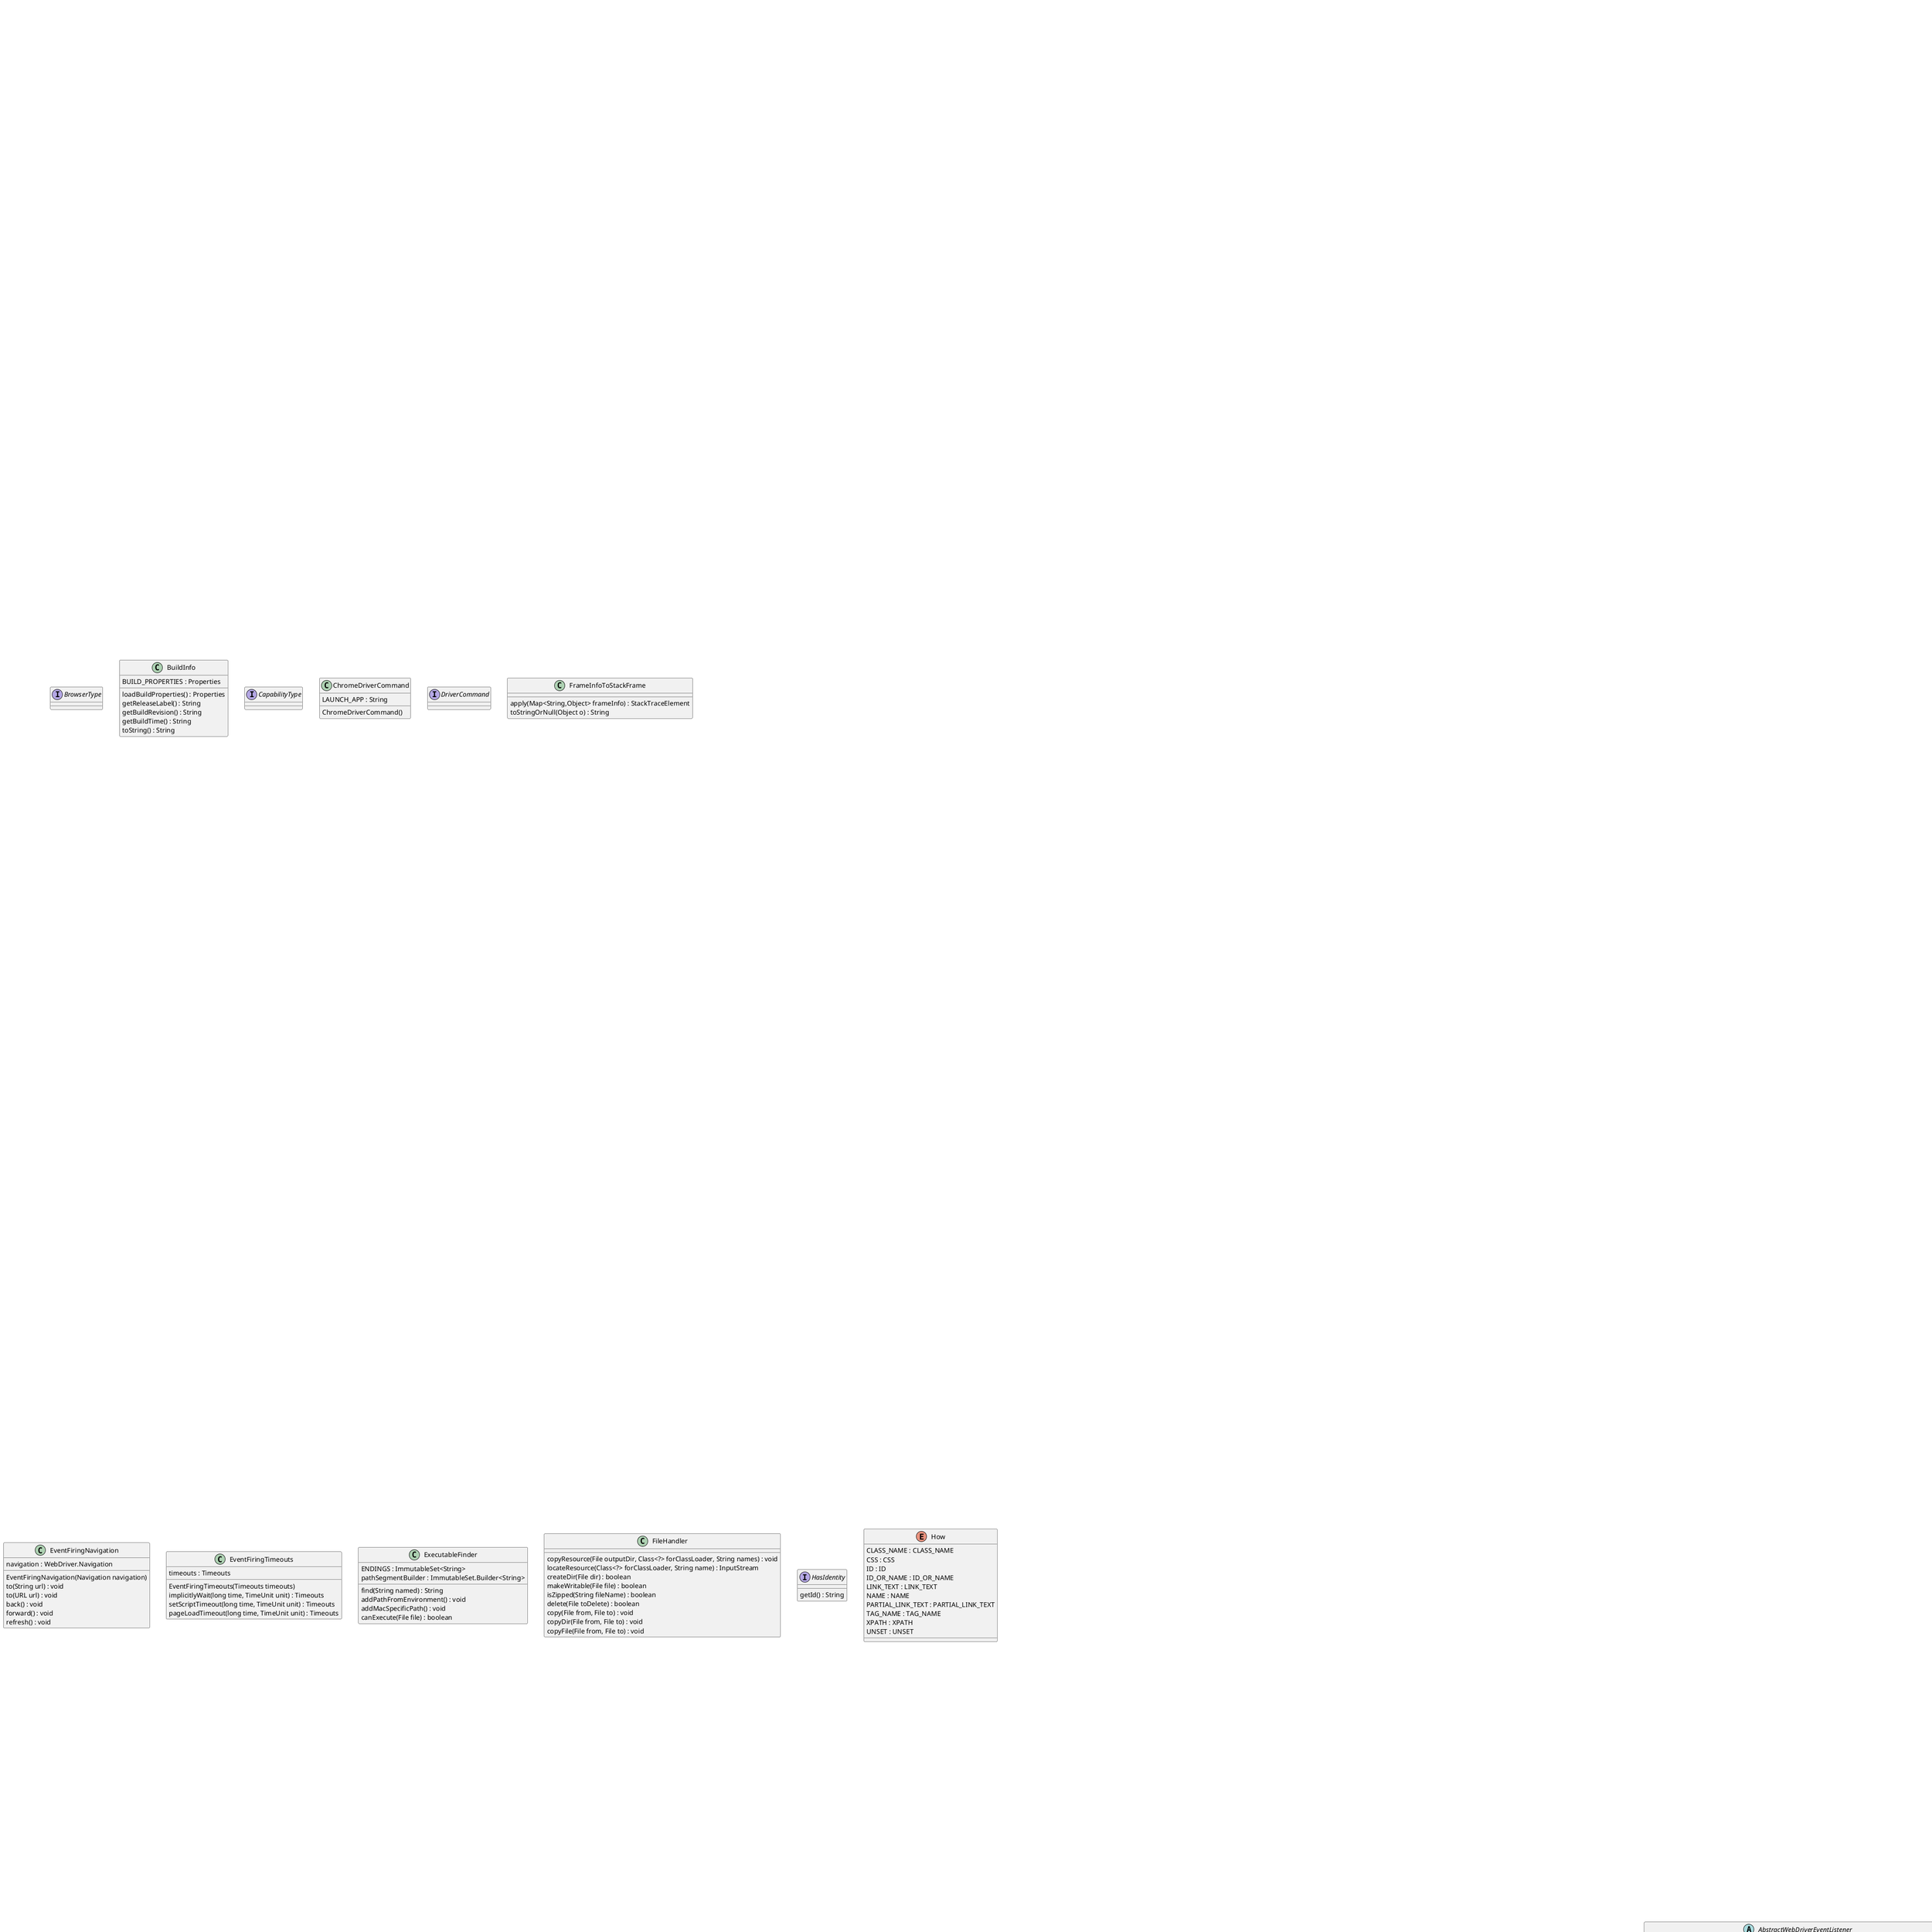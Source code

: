@startuml
abstract class AbstractAnnotations{
	buildBy() : By
	isLookupCached() : boolean
}
abstract class AbstractCapabilities{
	caps : Map<String,Object>
	getPlatform() : Platform
	getCapability(String capabilityName) : Object
	setCapability(String key, Object value) : void
	asMap() : Map<String,Object>
	amendHashCode() : int
	hashCode() : int
	equals(Object o) : boolean
	toString() : String
	abbreviate(Map<Object,String> seen, Object stringify) : String
}
abstract class AbstractFindByBuilder{
	buildByFromFindBy(FindBy findBy) : By
	buildByFromShortFindBy(FindBy findBy) : By
	buildByFromLongFindBy(FindBy findBy) : By
	assertValidFindBys(FindBys findBys) : void
	assertValidFindBy(FindBy findBy) : void
	assertValidFindAll(FindAll findBys) : void
	buildIt(Object annotation, Field field) : By
}
abstract class AbstractHttpCommandCodec{
	PATH_SPLITTER : Splitter
	SESSION_ID_PARAM : String
	nameToSpec : ConcurrentHashMap<String,CommandSpec>
	aliases : Map<String,String>
	beanToJsonConverter : BeanToJsonConverter
	jsonToBeanConverter : JsonToBeanConverter
	AbstractHttpCommandCodec()
	encode(Command command) : HttpRequest
	decode(HttpRequest encodedCommand) : Command
	defineCommand(String name, HttpMethod method, String pathPattern) : void
	alias(String commandName, String isAnAliasFor) : void
	defineCommand(String name, CommandSpec spec) : void
	delete(String path) : CommandSpec
	get(String path) : CommandSpec
	post(String path) : CommandSpec
	buildUri(String commandName, SessionId sessionId, Map<String,?> parameters, CommandSpec spec) : String
	getParameter(String parameterName, String commandName, SessionId sessionId, Map<String,?> parameters) : String
	amendParameters(String name, Map<String,?> parameters) : Map<String,?>
}
abstract class AbstractHttpResponseCodec{
	errorCodes : ErrorCodes
	beanToJsonConverter : BeanToJsonConverter
	jsonToBeanConverter : JsonToBeanConverter
	encode(Supplier<HttpResponse> factory, Response response) : HttpResponse
	decode(HttpResponse encodedResponse) : Response
	getValueToEncode(Response response) : Object
	reconstructValue(Response response) : Response
}
abstract class AbstractWebDriverEventListener{
	beforeAlertAccept(WebDriver driver) : void
	afterAlertAccept(WebDriver driver) : void
	afterAlertDismiss(WebDriver driver) : void
	beforeAlertDismiss(WebDriver driver) : void
	beforeNavigateTo(String url, WebDriver driver) : void
	afterNavigateTo(String url, WebDriver driver) : void
	beforeNavigateBack(WebDriver driver) : void
	afterNavigateBack(WebDriver driver) : void
	beforeNavigateForward(WebDriver driver) : void
	afterNavigateForward(WebDriver driver) : void
	beforeNavigateRefresh(WebDriver driver) : void
	afterNavigateRefresh(WebDriver driver) : void
	beforeFindBy(By by, WebElement element, WebDriver driver) : void
	afterFindBy(By by, WebElement element, WebDriver driver) : void
	beforeClickOn(WebElement element, WebDriver driver) : void
	afterClickOn(WebElement element, WebDriver driver) : void
	beforeChangeValueOf(WebElement element, WebDriver driver, CharSequence keysToSend) : void
	afterChangeValueOf(WebElement element, WebDriver driver, CharSequence keysToSend) : void
	beforeScript(String script, WebDriver driver) : void
	afterScript(String script, WebDriver driver) : void
	onException(Throwable throwable, WebDriver driver) : void
}
interface Action{
	perform() : void
}
class Actions{
	LOG : Logger
	driver : WebDriver
	sequences : Map<InputSource,Sequence>
	defaultMouse : PointerInput
	defaultKeyboard : KeyInput
	jsonKeyboard : Keyboard
	jsonMouse : Mouse
	action : CompositeAction
	Actions(WebDriver driver)
	Actions(Keyboard keyboard, Mouse mouse)
	Actions(Keyboard keyboard)
	keyDown(CharSequence key) : Actions
	keyDown(WebElement target, CharSequence key) : Actions
	keyUp(CharSequence key) : Actions
	keyUp(WebElement target, CharSequence key) : Actions
	sendKeys(CharSequence keys) : Actions
	sendKeys(WebElement target, CharSequence keys) : Actions
	asKeys(CharSequence key) : Keys
	sendKeysInTicks(CharSequence keys) : Actions
	addKeyAction(CharSequence key, IntConsumer consumer) : Actions
	clickAndHold(WebElement target) : Actions
	clickAndHold() : Actions
	release(WebElement target) : Actions
	release() : Actions
	click(WebElement target) : Actions
	click() : Actions
	clickInTicks(PointerInput.MouseButton button) : Actions
	focusInTicks(WebElement target) : Actions
	doubleClick(WebElement target) : Actions
	doubleClick() : Actions
	moveToElement(WebElement target) : Actions
	moveToElement(WebElement target, int xOffset, int yOffset) : Actions
	moveInTicks(WebElement target, int xOffset, int yOffset) : Actions
	moveByOffset(int xOffset, int yOffset) : Actions
	contextClick(WebElement target) : Actions
	contextClick() : Actions
	dragAndDrop(WebElement source, WebElement target) : Actions
	dragAndDropBy(WebElement source, int xOffset, int yOffset) : Actions
	pause(long pause) : Actions
	pause(Duration duration) : Actions
	tick(Interaction actions) : Actions
	tick(Action action) : Actions
	build() : Action
	perform() : void
	getSequence(InputSource source) : Sequence
	isBuildingActions() : boolean
}
class AddApplicationCache{
	getDescribedInterface() : Class<?>
	getImplementation(Object value) : InterfaceImplementation
}
class AddFindsByCss{
	getDescribedInterface() : Class<?>
	getImplementation(Object value) : InterfaceImplementation
}
class AddFindsChildByCss{
	getDescribedInterface() : Class<?>
	getImplementation(Object value) : InterfaceImplementation
}
class AddLocationContext{
	getDescribedInterface() : Class<?>
	getImplementation(Object value) : InterfaceImplementation
}
class AddNetworkConnection{
	getDescribedInterface() : Class<?>
	getImplementation(Object value) : InterfaceImplementation
}
class AddRemoteTouchScreen{
	getDescribedInterface() : Class<?>
	getImplementation(Object value) : InterfaceImplementation
}
class AddRotatable{
	getDescribedInterface() : Class<?>
	getImplementation(Object value) : InterfaceImplementation
}
class AddWebStorage{
	getDescribedInterface() : Class<?>
	getImplementation(Object value) : InterfaceImplementation
}
class AjaxElementLocator{
	timeOutInSeconds : int
	clock : Clock
	AjaxElementLocator(SearchContext context, int timeOutInSeconds, AbstractAnnotations annotations)
	AjaxElementLocator(Clock clock, SearchContext context, int timeOutInSeconds, AbstractAnnotations annotations)
	AjaxElementLocator(SearchContext searchContext, Field field, int timeOutInSeconds)
	AjaxElementLocator(Clock clock, SearchContext searchContext, Field field, int timeOutInSeconds)
	findElement() : WebElement
	findElements() : List<WebElement>
	sleepFor() : long
	isElementUsable(WebElement element) : boolean
}
class AjaxElementLocatorFactory{
	searchContext : SearchContext
	timeOutInSeconds : int
	AjaxElementLocatorFactory(SearchContext searchContext, int timeOutInSeconds)
	createLocator(Field field) : ElementLocator
}
interface Alert{
	dismiss() : void
	accept() : void
	getText() : String
	sendKeys(String keysToSend) : void
	setCredentials(Credentials credentials) : void
	authenticateUsing(Credentials credentials) : void
}
class Annotations{
	field : Field
	Annotations(Field field)
	isLookupCached() : boolean
	buildBy() : By
	getField() : Field
	buildByFromDefault() : By
	assertValidAnnotations() : void
}
class ApacheHttpClient{
	MAX_REDIRECTS : int
	url : URL
	targetHost : HttpHost
	client : HttpClient
	ApacheHttpClient(HttpClient client, URL url)
	execute(HttpRequest request, boolean followRedirects) : HttpResponse
	createResponse(org.apache.http.HttpResponse response, HttpContext context) : HttpResponse
	createContext() : HttpContext
	createHttpUriRequest(HttpMethod method, String url) : HttpUriRequest
	fallBackExecute(HttpContext context, HttpUriRequest httpMethod) : org.apache.http.HttpResponse
	followRedirects(HttpClient client, HttpContext context, org.apache.http.HttpResponse response, int redirectCount) : org.apache.http.HttpResponse
	buildUri(HttpContext context, String location) : URI
	isRedirect(org.apache.http.HttpResponse response) : boolean
	close() : void
}
enum AppCacheStatus{
	UNCACHED : UNCACHED
	IDLE : IDLE
	CHECKING : CHECKING
	DOWNLOADING : DOWNLOADING
	UPDATE_READY : UPDATE_READY
	OBSOLETE : OBSOLETE
	value : int
	AppCacheStatus(int value)
	value() : int
	getEnum(int value) : AppCacheStatus
	getEnum(String value) : AppCacheStatus
}
interface ApplicationCache{
	getStatus() : AppCacheStatus
}
enum Architecture{
	X86 : X86
	X64 : X64
	ARM : ARM
	MIPS32 : MIPS32
	MIPS64 : MIPS64
	ANY : ANY
	archIdentifiers : String
	Architecture(String partOfArch)
	is(Architecture compareWith) : boolean
	getDataModel() : int
	toString() : String
	getCurrent() : Architecture
	extractFromSysProperty(String arch) : Architecture
}
class Augmenter{
	logger : Logger
	create() : X
	extractRemoteWebDriver(WebDriver driver) : RemoteWebDriver
	copyFields(Class<?> clazz, Object source, Object target) : void
	copyField(Object source, Object target, Field field) : void
	determineAugmentation(RemoteWebDriver driver, Map<String,AugmenterProvider> augmentors, Object objectToAugment) : CompoundHandler
	performAugmentation() : X
}
interface AugmenterProvider{
	getDescribedInterface() : Class<?>
	getImplementation(Object value) : InterfaceImplementation
}
abstract class BaseAction{
	where : Locatable
	BaseAction(Locatable actionLocation)
	getTargetElement() : Optional<WebElement>
}
abstract class BaseAugmenter{
	driverAugmentors : Map<String,AugmenterProvider>
	elementAugmentors : Map<String,AugmenterProvider>
	BaseAugmenter()
	addDriverAugmentation(String capabilityName, AugmenterProvider handlerClass) : void
	addElementAugmentation(String capabilityName, AugmenterProvider handlerClass) : void
	augment(WebDriver driver) : WebDriver
	augment(RemoteWebElement element) : WebElement
	create() : X
	extractRemoteWebDriver(WebDriver driver) : RemoteWebDriver
}
class BeanToJsonConverter{
	MAX_DEPTH : int
	convert(Object object) : String
	convertObject(Object object) : JsonElement
	convertObject(Object toConvert, int maxDepth) : JsonElement
	getMethod(Object toConvert, String methodName) : Method
	mapObject(Object toConvert, int maxDepth, boolean skipNulls) : JsonElement
}
interface BrowserType{
}
class BuildInfo{
	BUILD_PROPERTIES : Properties
	loadBuildProperties() : Properties
	getReleaseLabel() : String
	getBuildRevision() : String
	getBuildTime() : String
	toString() : String
}
class ButtonReleaseAction{
	ButtonReleaseAction(Mouse mouse, Locatable locationProvider)
	perform() : void
	asInteractions(PointerInput mouse, KeyInput keyboard) : List<Interaction>
}
abstract class By{
	id(String id) : By
	linkText(String linkText) : By
	partialLinkText(String linkText) : By
	name(String name) : By
	tagName(String name) : By
	xpath(String xpathExpression) : By
	className(String className) : By
	cssSelector(String selector) : By
	findElement(SearchContext context) : WebElement
	equals(Object o) : boolean
	hashCode() : int
	toString() : String
	findElements(SearchContext context) : List<WebElement>
}
class ByAll{
	serialVersionUID : long
	bys : By
	ByAll(By bys)
	findElement(SearchContext context) : WebElement
	findElements(SearchContext context) : List<WebElement>
	toString() : String
}
class ByChained{
	serialVersionUID : long
	bys : By
	ByChained(By bys)
	findElement(SearchContext context) : WebElement
	findElements(SearchContext context) : List<WebElement>
	toString() : String
}
class ByIdOrName{
	serialVersionUID : long
	idFinder : By
	nameFinder : By
	idOrName : String
	ByIdOrName(String idOrName)
	findElement(SearchContext context) : WebElement
	findElements(SearchContext context) : List<WebElement>
	toString() : String
}
interface Capabilities{
	getBrowserName() : String
	getPlatform() : Platform
	getVersion() : String
	isJavascriptEnabled() : boolean
	is(String capabilityName) : boolean
	merge(Capabilities other) : Capabilities
	asMap() : Map<String,?>
	getCapability(String capabilityName) : Object
}
interface CapabilitiesFilter{
	apply(Map<String,Object> capabilities) : Map<String,Object>
}
interface CapabilityTransform{
	apply(Map.Entry<String,Object> entry) : Collection<Map.Entry<String,Object>>
}
interface CapabilityType{
}
class ChromeDriver{
	locationContext : RemoteLocationContext
	webStorage : RemoteWebStorage
	touchScreen : TouchScreen
	networkConnection : RemoteNetworkConnection
	ChromeDriver()
	ChromeDriver(ChromeDriverService service)
	ChromeDriver(Capabilities capabilities)
	ChromeDriver(ChromeOptions options)
	ChromeDriver(ChromeDriverService service, ChromeOptions options)
	ChromeDriver(ChromeDriverService service, Capabilities capabilities)
	setFileDetector(FileDetector detector) : void
	getLocalStorage() : LocalStorage
	getSessionStorage() : SessionStorage
	location() : Location
	setLocation(Location location) : void
	getTouch() : TouchScreen
	getNetworkConnection() : ConnectionType
	setNetworkConnection(ConnectionType type) : ConnectionType
	launchApp(String id) : void
}
class ChromeDriverCommand{
	LAUNCH_APP : String
	ChromeDriverCommand()
}
class ChromeDriverCommandExecutor{
	CHROME_COMMAND_NAME_TO_URL : ImmutableMap<String,CommandInfo>
	ChromeDriverCommandExecutor(DriverService service)
}
class ChromeDriverService{
	CHROME_DRIVER_EXE_PROPERTY : String
	CHROME_DRIVER_LOG_PROPERTY : String
	CHROME_DRIVER_VERBOSE_LOG_PROPERTY : String
	CHROME_DRIVER_SILENT_OUTPUT_PROPERTY : String
	CHROME_DRIVER_WHITELISTED_IPS_PROPERTY : String
	ChromeDriverService(File executable, int port, ImmutableList<String> args, ImmutableMap<String,String> environment)
	createDefaultService() : ChromeDriverService
}
class ChromeFilter{
	apply(Map<String,Object> unmodifiedCaps) : Map<String,Object>
}
class ChromeOptions{
	CAPABILITY : String
	binary : String
	args : List<String>
	extensionFiles : List<File>
	extensions : List<String>
	experimentalOptions : Map<String,Object>
	ChromeOptions()
	setBinary(File path) : ChromeOptions
	setBinary(String path) : ChromeOptions
	addArguments(String arguments) : ChromeOptions
	addArguments(List<String> arguments) : ChromeOptions
	addExtensions(File paths) : ChromeOptions
	addExtensions(List<File> paths) : ChromeOptions
	addEncodedExtensions(String encoded) : ChromeOptions
	addEncodedExtensions(List<String> encoded) : ChromeOptions
	setExperimentalOption(String name, Object value) : ChromeOptions
	getExperimentalOption(String name) : Object
	setPageLoadStrategy(PageLoadStrategy strategy) : ChromeOptions
	setUnhandledPromptBehaviour(UnexpectedAlertBehaviour behaviour) : ChromeOptions
	setHeadless(boolean headless) : ChromeOptions
	toCapabilities() : MutableCapabilities
	amendHashCode() : int
	asMap() : Map<String,?>
}
class CircularOutputStream{
	DEFAULT_SIZE : int
	start : int
	end : int
	filled : boolean
	buffer : byte
	CircularOutputStream(int maxSize)
	CircularOutputStream()
	write(int b) : void
	toString() : String
}
class ClasspathExtension{
	loadResourcesUsing : Class<?>
	loadFrom : String
	ClasspathExtension(Class<?> loadResourcesUsing, String loadFrom)
	writeTo(File extensionsDir) : void
}
class ClickAction{
	ClickAction(Mouse mouse, Locatable locationProvider)
	perform() : void
	asInteractions(PointerInput mouse, KeyInput keyboard) : List<Interaction>
}
class ClickAndHoldAction{
	ClickAndHoldAction(Mouse mouse, Locatable locationProvider)
	perform() : void
	asInteractions(PointerInput mouse, KeyInput keyboard) : List<Interaction>
}
interface Clock{
	now() : long
	laterBy(long durationInMillis) : long
	isNowBefore(long endInMillis) : boolean
}
class Color{
	red : int
	green : int
	blue : int
	alpha : double
	CONVERTERS : Converter
	Color(int red, int green, int blue, double alpha)
	fromString(String value) : Color
	setOpacity(double alpha) : void
	asRgb() : String
	asRgba() : String
	asHex() : String
	getColor() : java.awt.Color
	toString() : String
	equals(Object other) : boolean
	hashCode() : int
}
enum Colors{
	TRANSPARENT : TRANSPARENT
	ALICEBLUE : ALICEBLUE
	ANTIQUEWHITE : ANTIQUEWHITE
	AQUA : AQUA
	AQUAMARINE : AQUAMARINE
	AZURE : AZURE
	BEIGE : BEIGE
	BISQUE : BISQUE
	BLACK : BLACK
	BLANCHEDALMOND : BLANCHEDALMOND
	BLUE : BLUE
	BLUEVIOLET : BLUEVIOLET
	BROWN : BROWN
	BURLYWOOD : BURLYWOOD
	CADETBLUE : CADETBLUE
	CHARTREUSE : CHARTREUSE
	CHOCOLATE : CHOCOLATE
	CORAL : CORAL
	CORNFLOWERBLUE : CORNFLOWERBLUE
	CORNSILK : CORNSILK
	CRIMSON : CRIMSON
	CYAN : CYAN
	DARKBLUE : DARKBLUE
	DARKCYAN : DARKCYAN
	DARKGOLDENROD : DARKGOLDENROD
	DARKGRAY : DARKGRAY
	DARKGREEN : DARKGREEN
	DARKGREY : DARKGREY
	DARKKHAKI : DARKKHAKI
	DARKMAGENTA : DARKMAGENTA
	DARKOLIVEGREEN : DARKOLIVEGREEN
	DARKORANGE : DARKORANGE
	DARKORCHID : DARKORCHID
	DARKRED : DARKRED
	DARKSALMON : DARKSALMON
	DARKSEAGREEN : DARKSEAGREEN
	DARKSLATEBLUE : DARKSLATEBLUE
	DARKSLATEGRAY : DARKSLATEGRAY
	DARKSLATEGREY : DARKSLATEGREY
	DARKTURQUOISE : DARKTURQUOISE
	DARKVIOLET : DARKVIOLET
	DEEPPINK : DEEPPINK
	DEEPSKYBLUE : DEEPSKYBLUE
	DIMGRAY : DIMGRAY
	DIMGREY : DIMGREY
	DODGERBLUE : DODGERBLUE
	FIREBRICK : FIREBRICK
	FLORALWHITE : FLORALWHITE
	FORESTGREEN : FORESTGREEN
	FUCHSIA : FUCHSIA
	GAINSBORO : GAINSBORO
	GHOSTWHITE : GHOSTWHITE
	GOLD : GOLD
	GOLDENROD : GOLDENROD
	GRAY : GRAY
	GREY : GREY
	GREEN : GREEN
	GREENYELLOW : GREENYELLOW
	HONEYDEW : HONEYDEW
	HOTPINK : HOTPINK
	INDIANRED : INDIANRED
	INDIGO : INDIGO
	IVORY : IVORY
	KHAKI : KHAKI
	LAVENDER : LAVENDER
	LAVENDERBLUSH : LAVENDERBLUSH
	LAWNGREEN : LAWNGREEN
	LEMONCHIFFON : LEMONCHIFFON
	LIGHTBLUE : LIGHTBLUE
	LIGHTCORAL : LIGHTCORAL
	LIGHTCYAN : LIGHTCYAN
	LIGHTGOLDENRODYELLOW : LIGHTGOLDENRODYELLOW
	LIGHTGRAY : LIGHTGRAY
	LIGHTGREEN : LIGHTGREEN
	LIGHTGREY : LIGHTGREY
	LIGHTPINK : LIGHTPINK
	LIGHTSALMON : LIGHTSALMON
	LIGHTSEAGREEN : LIGHTSEAGREEN
	LIGHTSKYBLUE : LIGHTSKYBLUE
	LIGHTSLATEGRAY : LIGHTSLATEGRAY
	LIGHTSLATEGREY : LIGHTSLATEGREY
	LIGHTSTEELBLUE : LIGHTSTEELBLUE
	LIGHTYELLOW : LIGHTYELLOW
	LIME : LIME
	LIMEGREEN : LIMEGREEN
	LINEN : LINEN
	MAGENTA : MAGENTA
	MAROON : MAROON
	MEDIUMAQUAMARINE : MEDIUMAQUAMARINE
	MEDIUMBLUE : MEDIUMBLUE
	MEDIUMORCHID : MEDIUMORCHID
	MEDIUMPURPLE : MEDIUMPURPLE
	MEDIUMSEAGREEN : MEDIUMSEAGREEN
	MEDIUMSLATEBLUE : MEDIUMSLATEBLUE
	MEDIUMSPRINGGREEN : MEDIUMSPRINGGREEN
	MEDIUMTURQUOISE : MEDIUMTURQUOISE
	MEDIUMVIOLETRED : MEDIUMVIOLETRED
	MIDNIGHTBLUE : MIDNIGHTBLUE
	MINTCREAM : MINTCREAM
	MISTYROSE : MISTYROSE
	MOCCASIN : MOCCASIN
	NAVAJOWHITE : NAVAJOWHITE
	NAVY : NAVY
	OLDLACE : OLDLACE
	OLIVE : OLIVE
	OLIVEDRAB : OLIVEDRAB
	ORANGE : ORANGE
	ORANGERED : ORANGERED
	ORCHID : ORCHID
	PALEGOLDENROD : PALEGOLDENROD
	PALEGREEN : PALEGREEN
	PALETURQUOISE : PALETURQUOISE
	PALEVIOLETRED : PALEVIOLETRED
	PAPAYAWHIP : PAPAYAWHIP
	PEACHPUFF : PEACHPUFF
	PERU : PERU
	PINK : PINK
	PLUM : PLUM
	POWDERBLUE : POWDERBLUE
	PURPLE : PURPLE
	REBECCAPURPLE : REBECCAPURPLE
	RED : RED
	ROSYBROWN : ROSYBROWN
	ROYALBLUE : ROYALBLUE
	SADDLEBROWN : SADDLEBROWN
	SALMON : SALMON
	SANDYBROWN : SANDYBROWN
	SEAGREEN : SEAGREEN
	SEASHELL : SEASHELL
	SIENNA : SIENNA
	SILVER : SILVER
	SKYBLUE : SKYBLUE
	SLATEBLUE : SLATEBLUE
	SLATEGRAY : SLATEGRAY
	SLATEGREY : SLATEGREY
	SNOW : SNOW
	SPRINGGREEN : SPRINGGREEN
	STEELBLUE : STEELBLUE
	TAN : TAN
	TEAL : TEAL
	THISTLE : THISTLE
	TOMATO : TOMATO
	TURQUOISE : TURQUOISE
	VIOLET : VIOLET
	WHEAT : WHEAT
	WHITE : WHITE
	WHITESMOKE : WHITESMOKE
	YELLOW : YELLOW
	YELLOWGREEN : YELLOWGREEN
	colorValue : Color
	Colors(Color colorValue)
	getColorValue() : Color
}
class Command{
	sessionId : SessionId
	name : String
	parameters : Map<String,?>
	Command(SessionId sessionId, String name)
	Command(SessionId sessionId, String name, Map<String,?> parameters)
	getSessionId() : SessionId
	getName() : String
	getParameters() : Map<String,?>
	toString() : String
}
interface CommandCodec{
	encode(Command command) : T
	decode(T encodedCommand) : Command
	defineCommand(String name, HttpMethod method, String pathPattern) : void
	alias(String commandName, String isAnAliasFor) : void
}
interface CommandExecutor{
	execute(Command command) : Response
}
class CommandInfo{
	url : String
	method : HttpMethod
	CommandInfo(String url, HttpMethod method)
	getUrl() : String
	getMethod() : HttpMethod
}
class CommandLine{
	process : OsProcess
	CommandLine(String executable, String args)
	CommandLine(String cmdarray)
	getEnvironment() : Map<String,String>
	setEnvironmentVariables(Map<String,String> environment) : void
	setEnvironmentVariable(String name, String value) : void
	setDynamicLibraryPath(String newLibraryPath) : void
	updateDynamicLibraryPath(String extraPath) : void
	getLibraryPathPropertyName() : String
	executeAsync() : void
	execute() : void
	waitFor() : void
	waitFor(long timeout) : void
	isSuccessful() : boolean
	getExitCode() : int
	getStdOut() : String
	destroy() : int
	isRunning() : boolean
	setInput(String allInput) : void
	setWorkingDirectory(String workingDirectory) : void
	toString() : String
	copyOutputTo(OutputStream out) : void
	checkForError() : void
}
class CompositeAction{
	actionsList : List<Action>
	perform() : void
	addAction(Action action) : CompositeAction
	getNumberOfActions() : int
	asInteractions(PointerInput mouse, KeyInput keyboard) : List<Interaction>
}
class CompositeLocalLogs{
	predefinedTypeLogger : LocalLogs
	allTypesLogger : LocalLogs
	CompositeLocalLogs(LocalLogs predefinedTypeLogger, LocalLogs allTypesLogger)
	get(String logType) : LogEntries
	getAvailableLogTypes() : Set<String>
	addEntry(String logType, LogEntry entry) : void
}
class ConnectionClosedException{
	ConnectionClosedException(String message)
}
interface ContextAware{
	context(String name) : WebDriver
	getContextHandles() : Set<String>
	getContext() : String
}
class ContextClickAction{
	ContextClickAction(Mouse mouse, Locatable where)
	perform() : void
	asInteractions(PointerInput mouse, KeyInput keyboard) : List<Interaction>
}
class Cookie{
	serialVersionUID : long
	name : String
	value : String
	path : String
	domain : String
	expiry : Date
	isSecure : boolean
	isHttpOnly : boolean
	Cookie(String name, String value, String path, Date expiry)
	Cookie(String name, String value, String domain, String path, Date expiry)
	Cookie(String name, String value, String domain, String path, Date expiry, boolean isSecure)
	Cookie(String name, String value, String domain, String path, Date expiry, boolean isSecure, boolean isHttpOnly)
	Cookie(String name, String value)
	Cookie(String name, String value, String path)
	getName() : String
	getValue() : String
	getDomain() : String
	getPath() : String
	isSecure() : boolean
	isHttpOnly() : boolean
	getExpiry() : Date
	stripPort(String domain) : String
	validate() : void
	toString() : String
	equals(Object o) : boolean
	hashCode() : int
}
interface Coordinates{
	onScreen() : Point
	inViewPort() : Point
	onPage() : Point
	getAuxiliary() : Object
}
class CoordinatesUtils{
	paramsFromCoordinates(Coordinates where) : Map<String,Object>
}
interface Credentials{
}
class DefaultElementLocator{
	searchContext : SearchContext
	shouldCache : boolean
	by : By
	cachedElement : WebElement
	cachedElementList : List<WebElement>
	DefaultElementLocator(SearchContext searchContext, Field field)
	DefaultElementLocator(SearchContext searchContext, AbstractAnnotations annotations)
	findElement() : WebElement
	findElements() : List<WebElement>
	toString() : String
}
class DefaultElementLocatorFactory{
	searchContext : SearchContext
	DefaultElementLocatorFactory(SearchContext searchContext)
	createLocator(Field field) : ElementLocator
}
class DefaultFieldDecorator{
	factory : ElementLocatorFactory
	DefaultFieldDecorator(ElementLocatorFactory factory)
	decorate(ClassLoader loader, Field field) : Object
	isDecoratableList(Field field) : boolean
	proxyForLocator(ClassLoader loader, ElementLocator locator) : WebElement
	proxyForListLocator(ClassLoader loader, ElementLocator locator) : List<WebElement>
}
class DefaultNetworkInterfaceProvider{
	cachedInterfaces : List<NetworkInterface>
	DefaultNetworkInterfaceProvider()
	getNetworkInterfaces() : Iterable<NetworkInterface>
	getLocalInterfaceName() : String
	getLoInterface() : NetworkInterface
}
class DesiredCapabilities{
	DesiredCapabilities(String browser, String version, Platform platform)
	DesiredCapabilities()
	DesiredCapabilities(Map<String,?> rawMap)
	DesiredCapabilities(Capabilities other)
	DesiredCapabilities(Capabilities others)
	setBrowserName(String browserName) : void
	setVersion(String version) : void
	setPlatform(Platform platform) : void
	setJavascriptEnabled(boolean javascriptEnabled) : void
	acceptInsecureCerts() : boolean
	setAcceptInsecureCerts(boolean acceptInsecureCerts) : void
	merge(Capabilities extraCapabilities) : DesiredCapabilities
	android() : DesiredCapabilities
	chrome() : DesiredCapabilities
	firefox() : DesiredCapabilities
	htmlUnit() : DesiredCapabilities
	edge() : DesiredCapabilities
	internetExplorer() : DesiredCapabilities
	iphone() : DesiredCapabilities
	ipad() : DesiredCapabilities
	opera() : DesiredCapabilities
	operaBlink() : DesiredCapabilities
	safari() : DesiredCapabilities
	phantomjs() : DesiredCapabilities
}
class DeviceRotation{
	x : int
	y : int
	z : int
	DeviceRotation(int x, int y, int z)
	DeviceRotation(Map<String,Number> map)
	validateParameters(int x, int y, int z) : void
	getX() : int
	getY() : int
	getZ() : int
	parameters() : Map<String,Integer>
	equals(Object o) : boolean
	hashCode() : int
}
enum Dialect{
	OSS : OSS
	W3C : W3C
	getCommandCodec() : CommandCodec<HttpRequest>
	getResponseCodec() : ResponseCodec<HttpResponse>
	getEncodedElementKey() : String
}
class Dimension{
	width : int
	height : int
	Dimension(int width, int height)
	getWidth() : int
	getHeight() : int
	equals(Object o) : boolean
	hashCode() : int
	toString() : String
}
abstract class DisplayAction{
	DisplayAction(Locatable locationProvider)
	getActionLocation() : Coordinates
}
class DoubleClickAction{
	DoubleClickAction(Mouse mouse, Locatable locationProvider)
	perform() : void
	asInteractions(PointerInput mouse, KeyInput keyboard) : List<Interaction>
}
class DoubleTapAction{
	DoubleTapAction(TouchScreen touchScreen, Locatable locationProvider)
	perform() : void
}
class DownAction{
	x : int
	y : int
	DownAction(TouchScreen touchScreen, int x, int y)
	perform() : void
}
interface DriverCommand{
}
class DriverCommandExecutor{
	service : DriverService
	DriverCommandExecutor(DriverService service)
	DriverCommandExecutor(DriverService service, Map<String,CommandInfo> additionalCommands)
	execute(Command command) : Response
}
class DriverService{
	url : URL
	lock : ReentrantLock
	process : CommandLine
	executable : String
	args : ImmutableList<String>
	environment : ImmutableMap<String,String>
	outputStream : OutputStream
	DriverService(File executable, int port, ImmutableList<String> args, ImmutableMap<String,String> environment)
	getUrl(int port) : URL
	getUrl() : URL
	findExecutable(String exeName, String exeProperty, String exeDocs, String exeDownload) : File
	checkExecutable(File exe) : void
	isRunning() : boolean
	start() : void
	waitUntilAvailable() : void
	stop() : void
	sendOutputTo(OutputStream outputStream) : void
	getOutputStream() : OutputStream
}
class Duration{
	time : long
	unit : TimeUnit
	Duration(long time, TimeUnit unit)
	equals(Object o) : boolean
	hashCode() : int
	toString() : String
	in(TimeUnit unit) : long
}
class EdgeDriver{
	EdgeDriver()
	EdgeDriver(EdgeDriverService service)
	EdgeDriver(Capabilities capabilities)
	EdgeDriver(EdgeOptions options)
	EdgeDriver(EdgeDriverService service, EdgeOptions options)
	EdgeDriver(EdgeDriverService service, Capabilities capabilities)
}
class EdgeDriverService{
	EDGE_DRIVER_EXE_PROPERTY : String
	EDGE_DRIVER_LOG_PROPERTY : String
	EDGE_DRIVER_VERBOSE_LOG_PROPERTY : String
	EdgeDriverService(File executable, int port, ImmutableList<String> args, ImmutableMap<String,String> environment)
	createDefaultService() : EdgeDriverService
}
class EdgeFilter{
	apply(Map<String,Object> unmodifiedCaps) : Map<String,Object>
}
class EdgeOptions{
	CAPABILITY : String
	EdgeOptions()
	setPageLoadStrategy(String strategy) : void
	toCapabilities() : MutableCapabilities
}
class ElementClickInterceptedException{
	ElementClickInterceptedException(String message)
	ElementClickInterceptedException(String message, Throwable cause)
}
interface ElementLocator{
	findElement() : WebElement
	findElements() : List<WebElement>
}
interface ElementLocatorFactory{
	createLocator(Field field) : ElementLocator
}
class ElementNotInteractableException{
	ElementNotInteractableException(String message)
	ElementNotInteractableException(String message, Throwable cause)
}
class ElementNotSelectableException{
	ElementNotSelectableException(String message)
	ElementNotSelectableException(String message, Throwable cause)
}
class ElementNotVisibleException{
	ElementNotVisibleException(String message)
	ElementNotVisibleException(String message, Throwable cause)
}
enum ElementScrollBehavior{
	TOP : TOP
	BOTTOM : BOTTOM
	value : int
	ElementScrollBehavior(int value)
	toString() : String
	fromString(String text) : ElementScrollBehavior
	getValue() : int
}
interface Encodable{
	encode() : Map<String,Object>
}
interface EphemeralPortRangeDetector{
	getLowestEphemeralPort() : int
	getHighestEphemeralPort() : int
}
class ErrorCodes{
	SUCCESS_STRING : String
	SUCCESS : int
	NO_SUCH_SESSION : int
	NO_SUCH_ELEMENT : int
	NO_SUCH_FRAME : int
	UNKNOWN_COMMAND : int
	STALE_ELEMENT_REFERENCE : int
	ELEMENT_NOT_VISIBLE : int
	INVALID_ELEMENT_STATE : int
	UNHANDLED_ERROR : int
	ELEMENT_NOT_SELECTABLE : int
	JAVASCRIPT_ERROR : int
	XPATH_LOOKUP_ERROR : int
	TIMEOUT : int
	NO_SUCH_WINDOW : int
	INVALID_COOKIE_DOMAIN : int
	UNABLE_TO_SET_COOKIE : int
	UNEXPECTED_ALERT_PRESENT : int
	NO_ALERT_PRESENT : int
	ASYNC_SCRIPT_TIMEOUT : int
	INVALID_ELEMENT_COORDINATES : int
	IME_NOT_AVAILABLE : int
	IME_ENGINE_ACTIVATION_FAILED : int
	INVALID_SELECTOR_ERROR : int
	SESSION_NOT_CREATED : int
	MOVE_TARGET_OUT_OF_BOUNDS : int
	INVALID_XPATH_SELECTOR : int
	INVALID_XPATH_SELECTOR_RETURN_TYPER : int
	ELEMENT_NOT_INTERACTABLE : int
	INVALID_ARGUMENT : int
	NO_SUCH_COOKIE : int
	UNABLE_TO_CAPTURE_SCREEN : int
	ELEMENT_CLICK_INTERCEPTED : int
	METHOD_NOT_ALLOWED : int
	log : Logger
	KNOWN_ERRORS : ImmutableSet<KnownError>
	toState(Integer status) : String
	toStatus(String webdriverState, Optional<Integer> httpStatus) : int
	getExceptionType(int statusCode) : Class<?>
	getExceptionType(String webdriverState) : Class<?>
	toStatusCode(Throwable e) : int
	isMappableError(Throwable rootCause) : boolean
}
class ErrorHandler{
	MESSAGE : String
	SCREEN_SHOT : String
	CLASS : String
	STACK_TRACE : String
	LINE_NUMBER : String
	METHOD_NAME : String
	CLASS_NAME : String
	FILE_NAME : String
	UNKNOWN_CLASS : String
	UNKNOWN_METHOD : String
	UNKNOWN_FILE : String
	errorCodes : ErrorCodes
	includeServerErrors : boolean
	ErrorHandler()
	ErrorHandler(boolean includeServerErrors)
	ErrorHandler(ErrorCodes codes, boolean includeServerErrors)
	isIncludeServerErrors() : boolean
	setIncludeServerErrors(boolean includeServerErrors) : void
	throwIfResponseFailed(Response response, long duration) : Response
}
class UnknownServerException{
	UnknownServerException(String s)
}
class FrameInfoToStackFrame{
	apply(Map<String,Object> frameInfo) : StackTraceElement
	toStringOrNull(Object o) : String
}
class EventFiringKeyboard{
	driver : WebDriver
	dispatcher : WebDriverEventListener
	keyboard : Keyboard
	EventFiringKeyboard(WebDriver driver, WebDriverEventListener dispatcher)
	sendKeys(CharSequence keysToSend) : void
	pressKey(CharSequence keyToPress) : void
	releaseKey(CharSequence keyToRelease) : void
}
class EventFiringMouse{
	driver : WebDriver
	dispatcher : WebDriverEventListener
	mouse : Mouse
	EventFiringMouse(WebDriver driver, WebDriverEventListener dispatcher)
	click(Coordinates where) : void
	doubleClick(Coordinates where) : void
	mouseDown(Coordinates where) : void
	mouseUp(Coordinates where) : void
	mouseMove(Coordinates where) : void
	mouseMove(Coordinates where, long xOffset, long yOffset) : void
	contextClick(Coordinates where) : void
}
class EventFiringTouch{
	driver : WebDriver
	dispatcher : WebDriverEventListener
	touchScreen : TouchScreen
	EventFiringTouch(WebDriver driver, WebDriverEventListener dispatcher)
	singleTap(Coordinates where) : void
	down(int x, int y) : void
	up(int x, int y) : void
	move(int x, int y) : void
	scroll(Coordinates where, int xOffset, int yOffset) : void
	doubleTap(Coordinates where) : void
	longPress(Coordinates where) : void
	scroll(int xOffset, int yOffset) : void
	flick(int xSpeed, int ySpeed) : void
	flick(Coordinates where, int xOffset, int yOffset, int speed) : void
}
class EventFiringWebDriver{
	driver : WebDriver
	eventListeners : List<WebDriverEventListener>
	dispatcher : WebDriverEventListener
	EventFiringWebDriver(WebDriver driver)
	extractInterfaces(Object object) : Class<?>
	extractInterfaces(Set<Class<?>> addTo, Class<?> clazz) : void
	register(WebDriverEventListener eventListener) : EventFiringWebDriver
	unregister(WebDriverEventListener eventListener) : EventFiringWebDriver
	getWrappedDriver() : WebDriver
	get(String url) : void
	getCurrentUrl() : String
	getTitle() : String
	findElements(By by) : List<WebElement>
	findElement(By by) : WebElement
	getPageSource() : String
	close() : void
	quit() : void
	getWindowHandles() : Set<String>
	getWindowHandle() : String
	executeScript(String script, Object args) : Object
	executeAsyncScript(String script, Object args) : Object
	unpackWrappedArgs(Object args) : Object
	unpackWrappedElement(Object arg) : Object
}
class EventFiringWebElement{
	element : WebElement
	underlyingElement : WebElement
	EventFiringWebElement(WebElement element)
	click() : void
	submit() : void
	sendKeys(CharSequence keysToSend) : void
	clear() : void
	getTagName() : String
	getAttribute(String name) : String
	isSelected() : boolean
	isEnabled() : boolean
	getText() : String
	isDisplayed() : boolean
	getLocation() : Point
	getSize() : Dimension
	getRect() : Rectangle
	getCssValue(String propertyName) : String
	findElement(By by) : WebElement
	findElements(By by) : List<WebElement>
	getWrappedElement() : WebElement
	equals(Object obj) : boolean
	hashCode() : int
	toString() : String
	getWrappedDriver() : WebDriver
	getCoordinates() : Coordinates
	getScreenshotAs() : X
}
class EventFiringNavigation{
	navigation : WebDriver.Navigation
	EventFiringNavigation(Navigation navigation)
	to(String url) : void
	to(URL url) : void
	back() : void
	forward() : void
	refresh() : void
}
class EventFiringOptions{
	options : Options
	EventFiringOptions(Options options)
	logs() : Logs
	addCookie(Cookie cookie) : void
	deleteCookieNamed(String name) : void
	deleteCookie(Cookie cookie) : void
	deleteAllCookies() : void
	getCookies() : Set<Cookie>
	getCookieNamed(String name) : Cookie
	timeouts() : Timeouts
	ime() : ImeHandler
	window() : Window
}
class EventFiringTimeouts{
	timeouts : Timeouts
	EventFiringTimeouts(Timeouts timeouts)
	implicitlyWait(long time, TimeUnit unit) : Timeouts
	setScriptTimeout(long time, TimeUnit unit) : Timeouts
	pageLoadTimeout(long time, TimeUnit unit) : Timeouts
}
class EventFiringTargetLocator{
	targetLocator : TargetLocator
	EventFiringTargetLocator(TargetLocator targetLocator)
	frame(int frameIndex) : WebDriver
	frame(String frameName) : WebDriver
	frame(WebElement frameElement) : WebDriver
	parentFrame() : WebDriver
	window(String windowName) : WebDriver
	defaultContent() : WebDriver
	activeElement() : WebElement
	alert() : Alert
}
class EventFiringWindow{
	window : Window
	EventFiringWindow(Window window)
	setSize(Dimension targetSize) : void
	setPosition(Point targetLocation) : void
	getSize() : Dimension
	getPosition() : Point
	maximize() : void
	fullscreen() : void
}
class EventFiringAlert{
	alert : Alert
	EventFiringAlert(Alert alert)
	dismiss() : void
	accept() : void
	getText() : String
	sendKeys(String keysToSend) : void
	setCredentials(Credentials credentials) : void
	authenticateUsing(Credentials credentials) : void
}
enum EventType{
	HTTP_COMMAND : HTTP_COMMAND
	YIELD_TO_PAGE_LOAD : YIELD_TO_PAGE_LOAD
}
class Executable{
	binary : File
	version : String
	channel : FirefoxBinary.Channel
	Executable(File userSpecifiedBinaryPath)
	getDirectory() : File
	getFile() : File
	getPath() : String
	getVersion() : String
	getChannel() : FirefoxBinary.Channel
	loadApplicationIni() : void
	loadChannelPref() : void
	getResource(String resourceName) : Optional<Path>
}
class ExecutableFinder{
	ENDINGS : ImmutableSet<String>
	pathSegmentBuilder : ImmutableSet.Builder<String>
	find(String named) : String
	addPathFromEnvironment() : void
	addMacSpecificPath() : void
	canExecute(File file) : boolean
}
interface ExecuteMethod{
	execute(String commandName, Map<String,?> parameters) : Object
}
interface ExpectedCondition{
}
class ExpectedConditions{
	log : Logger
	ExpectedConditions()
	titleIs(String title) : ExpectedCondition<Boolean>
	titleContains(String title) : ExpectedCondition<Boolean>
	urlToBe(String url) : ExpectedCondition<Boolean>
	urlContains(String fraction) : ExpectedCondition<Boolean>
	urlMatches(String regex) : ExpectedCondition<Boolean>
	presenceOfElementLocated(By locator) : ExpectedCondition<WebElement>
	visibilityOfElementLocated(By locator) : ExpectedCondition<WebElement>
	visibilityOfAllElementsLocatedBy(By locator) : ExpectedCondition<List<WebElement>>
	visibilityOfAllElements(List<WebElement> elements) : ExpectedCondition<List<WebElement>>
	visibilityOf(WebElement element) : ExpectedCondition<WebElement>
	elementIfVisible(WebElement element) : WebElement
	presenceOfAllElementsLocatedBy(By locator) : ExpectedCondition<List<WebElement>>
	textToBePresentInElement(WebElement element, String text) : ExpectedCondition<Boolean>
	textToBePresentInElement(By locator, String text) : ExpectedCondition<Boolean>
	textToBePresentInElementLocated(By locator, String text) : ExpectedCondition<Boolean>
	textToBePresentInElementValue(WebElement element, String text) : ExpectedCondition<Boolean>
	textToBePresentInElementValue(By locator, String text) : ExpectedCondition<Boolean>
	frameToBeAvailableAndSwitchToIt(String frameLocator) : ExpectedCondition<WebDriver>
	frameToBeAvailableAndSwitchToIt(By locator) : ExpectedCondition<WebDriver>
	frameToBeAvailableAndSwitchToIt(int frameLocator) : ExpectedCondition<WebDriver>
	frameToBeAvailableAndSwitchToIt(WebElement frameLocator) : ExpectedCondition<WebDriver>
	invisibilityOfElementLocated(By locator) : ExpectedCondition<Boolean>
	invisibilityOfElementWithText(By locator, String text) : ExpectedCondition<Boolean>
	elementToBeClickable(By locator) : ExpectedCondition<WebElement>
	elementToBeClickable(WebElement element) : ExpectedCondition<WebElement>
	stalenessOf(WebElement element) : ExpectedCondition<Boolean>
	refreshed() : ExpectedCondition<T>
	elementToBeSelected(WebElement element) : ExpectedCondition<Boolean>
	elementSelectionStateToBe(WebElement element, boolean selected) : ExpectedCondition<Boolean>
	elementToBeSelected(By locator) : ExpectedCondition<Boolean>
	elementSelectionStateToBe(By locator, boolean selected) : ExpectedCondition<Boolean>
	alertIsPresent() : ExpectedCondition<Alert>
	numberOfwindowsToBe(int expectedNumberOfWindows) : ExpectedCondition<Boolean>
	numberOfWindowsToBe(int expectedNumberOfWindows) : ExpectedCondition<Boolean>
	not(ExpectedCondition<?> condition) : ExpectedCondition<Boolean>
	findElement(By by, WebDriver driver) : WebElement
	findElements(By by, WebDriver driver) : List<WebElement>
	attributeToBe(By locator, String attribute, String value) : ExpectedCondition<Boolean>
	textToBe(By locator, String value) : ExpectedCondition<Boolean>
	textMatches(By locator, Pattern pattern) : ExpectedCondition<Boolean>
	numberOfElementsToBeMoreThan(By locator, Integer number) : ExpectedCondition<List<WebElement>>
	numberOfElementsToBeLessThan(By locator, Integer number) : ExpectedCondition<List<WebElement>>
	numberOfElementsToBe(By locator, Integer number) : ExpectedCondition<List<WebElement>>
	attributeToBe(WebElement element, String attribute, String value) : ExpectedCondition<Boolean>
	attributeContains(WebElement element, String attribute, String value) : ExpectedCondition<Boolean>
	attributeContains(By locator, String attribute, String value) : ExpectedCondition<Boolean>
	attributeToBeNotEmpty(WebElement element, String attribute) : ExpectedCondition<Boolean>
	getAttributeOrCssValue(WebElement element, String name) : Optional<String>
	visibilityOfNestedElementsLocatedBy(By parent, By childLocator) : ExpectedCondition<List<WebElement>>
	visibilityOfNestedElementsLocatedBy(WebElement element, By childLocator) : ExpectedCondition<List<WebElement>>
	presenceOfNestedElementLocatedBy(By locator, By childLocator) : ExpectedCondition<WebElement>
	presenceOfNestedElementLocatedBy(WebElement element, By childLocator) : ExpectedCondition<WebElement>
	presenceOfNestedElementsLocatedBy(By parent, By childLocator) : ExpectedCondition<List<WebElement>>
	invisibilityOfAllElements(List<WebElement> elements) : ExpectedCondition<Boolean>
	invisibilityOf(WebElement element) : ExpectedCondition<Boolean>
	isInvisible(WebElement element) : boolean
	or(ExpectedCondition<?> conditions) : ExpectedCondition<Boolean>
	and(ExpectedCondition<?> conditions) : ExpectedCondition<Boolean>
	javaScriptThrowsNoExceptions(String javaScript) : ExpectedCondition<Boolean>
	jsReturnsValue(String javaScript) : ExpectedCondition<Object>
}
interface Extension{
	writeTo(File parentDirectory) : void
}
interface ExtensionConnection{
	start() : void
	isConnected() : boolean
	quit() : void
	getAddressOfRemoteServer() : URI
}
interface FieldDecorator{
	decorate(ClassLoader loader, Field field) : Object
}
interface FileDetector{
	getLocalFile(CharSequence keys) : File
}
class FileExtension{
	EM_NAMESPACE_URI : String
	toInstall : File
	FileExtension(File toInstall)
	writeTo(File extensionsDir) : void
	obtainRootDirectory(File extensionToInstall) : File
	getExtensionId(File root) : String
	readIdFromManifestJson(File root) : String
	readIdFromInstallRdf(File root) : String
}
class FileHandler{
	copyResource(File outputDir, Class<?> forClassLoader, String names) : void
	locateResource(Class<?> forClassLoader, String name) : InputStream
	createDir(File dir) : boolean
	makeWritable(File file) : boolean
	isZipped(String fileName) : boolean
	delete(File toDelete) : boolean
	copy(File from, File to) : void
	copyDir(File from, File to) : void
	copyFile(File from, File to) : void
}
interface FindsByClassName{
	findElementByClassName(String using) : WebElement
	findElementsByClassName(String using) : List<WebElement>
}
interface FindsByCssSelector{
	findElementByCssSelector(String using) : WebElement
	findElementsByCssSelector(String using) : List<WebElement>
}
interface FindsById{
	findElementById(String using) : WebElement
	findElementsById(String using) : List<WebElement>
}
interface FindsByLinkText{
	findElementByLinkText(String using) : WebElement
	findElementsByLinkText(String using) : List<WebElement>
	findElementByPartialLinkText(String using) : WebElement
	findElementsByPartialLinkText(String using) : List<WebElement>
}
interface FindsByName{
	findElementByName(String using) : WebElement
	findElementsByName(String using) : List<WebElement>
}
interface FindsByTagName{
	findElementByTagName(String using) : WebElement
	findElementsByTagName(String using) : List<WebElement>
}
interface FindsByXPath{
	findElementByXPath(String using) : WebElement
	findElementsByXPath(String using) : List<WebElement>
}
class FirefoxBinary{
	NO_FOCUS_LIBRARY_NAME : String
	PATH_PREFIX : String
	extraEnv : Map<String,String>
	extraOptions : List<String>
	executable : Executable
	process : CommandLine
	stream : OutputStream
	timeout : long
	FirefoxBinary()
	FirefoxBinary(Channel channel)
	FirefoxBinary(File pathToFirefoxBinary)
	setEnvironmentProperty(String propertyName, String value) : void
	addCommandLineOptions(String options) : void
	amendOptions(FirefoxOptions options) : void
	isOnLinux() : boolean
	startProfile(FirefoxProfile profile, File profileDir, String commandLineFlags) : void
	startFirefoxProcess(CommandLine command) : void
	getFile() : File
	getPath() : String
	getExtraEnv() : Map<String,String>
	modifyLinkLibraryPath(File profileDir) : void
	extractAndCheck(File profileDir, String noFocusSoName, String jarPath32Bit, String jarPath64Bit) : String
	waitFor() : void
	waitFor(long timeout) : void
	getConsoleOutput() : String
	getTimeout() : long
	setTimeout(long timeout) : void
	toString() : String
	setOutputWatcher(OutputStream stream) : void
	quit() : void
	getDefaultOutputStream() : OutputStream
	locateFirefoxBinaryFromSystemProperty() : Executable
	locateFirefoxBinariesFromPlatform() : Stream<Executable>
}
class FirefoxDriver{
	BINARY : String
	PROFILE : String
	MARIONETTE : String
	binary : FirefoxBinary
	FirefoxDriver()
	FirefoxDriver(Capabilities desiredCapabilities)
	FirefoxDriver(GeckoDriverService service, Capabilities desiredCapabilities)
	FirefoxDriver(FirefoxOptions options)
	FirefoxDriver(GeckoDriverService service)
	FirefoxDriver(GeckoDriverService service, FirefoxOptions options)
	toExecutor(FirefoxOptions options) : CommandExecutor
	setFileDetector(FileDetector detector) : void
	isLegacy(Capabilities desiredCapabilities) : boolean
	forceMarionetteFromSystemProperty() : Boolean
	dropCapabilities(Capabilities capabilities) : Capabilities
}
enum FirefoxDriverLogLevel{
	TRACE : TRACE
	DEBUG : DEBUG
	CONFIG : CONFIG
	INFO : INFO
	WARN : WARN
	ERROR : ERROR
	FATAL : FATAL
	logLevelToGeckoLevelMap : Map<Level,FirefoxDriverLogLevel>
	toString() : String
	fromString(String text) : FirefoxDriverLogLevel
	fromLevel(Level level) : FirefoxDriverLogLevel
}
class FirefoxFilter{
	apply(Map<String,Object> unmodifiedCaps) : Map<String,Object>
}
class FirefoxOptions{
	FIREFOX_OPTIONS : String
	args : List<String>
	booleanPrefs : Map<String,Boolean>
	intPrefs : Map<String,Integer>
	stringPrefs : Map<String,String>
	logLevel : FirefoxDriverLogLevel
	binary : Binary
	legacy : boolean
	profile : FirefoxProfile
	FirefoxOptions()
	FirefoxOptions(Capabilities source)
	setLegacy(boolean legacy) : FirefoxOptions
	isLegacy() : boolean
	setBinary(FirefoxBinary binary) : FirefoxOptions
	setBinary(Path path) : FirefoxOptions
	setBinary(String path) : FirefoxOptions
	getBinary() : FirefoxBinary
	getBinaryOrNull() : Optional<FirefoxBinary>
	setProfile(FirefoxProfile profile) : FirefoxOptions
	getProfile() : FirefoxProfile
	addArguments(String arguments) : FirefoxOptions
	addArguments(List<String> arguments) : FirefoxOptions
	addPreference(String key, boolean value) : FirefoxOptions
	addPreference(String key, int value) : FirefoxOptions
	addPreference(String key, String value) : FirefoxOptions
	setLogLevel(Level logLevel) : FirefoxOptions
	setLogLevel(FirefoxDriverLogLevel logLevel) : FirefoxOptions
	setPageLoadStrategy(PageLoadStrategy strategy) : FirefoxOptions
	setUnhandledPromptBehaviour(UnexpectedAlertBehaviour behaviour) : FirefoxOptions
	setAcceptInsecureCerts(boolean acceptInsecureCerts) : FirefoxOptions
	setHeadless(boolean headless) : FirefoxOptions
	setCapability(String key, Object value) : void
	asMap() : Map<String,?>
	addCapabilities(Capabilities capabilities) : FirefoxOptions
	merge(Capabilities capabilities) : FirefoxOptions
	toCapabilities() : Capabilities
	addTo(DesiredCapabilities capabilities) : DesiredCapabilities
	amendHashCode() : int
}
class FirefoxProfile{
	PORT_PREFERENCE : String
	ALLOWED_HOSTS_PREFERENCE : String
	defaultPrefs : String
	additionalPrefs : Preferences
	extensions : Map<String,Extension>
	loadNoFocusLib : boolean
	acceptUntrustedCerts : boolean
	untrustedCertIssuer : boolean
	model : File
	ACCEPT_UNTRUSTED_CERTS_PREF : String
	ASSUME_UNTRUSTED_ISSUER_PREF : String
	FirefoxProfile()
	FirefoxProfile(File profileDir)
	FirefoxProfile(Reader defaultsReader, File profileDir)
	onlyOverrideThisIfYouKnowWhatYouAreDoing() : Reader
	getBooleanPreference(Preferences prefs, String key, boolean defaultValue) : boolean
	getStringPreference(String key, String defaultValue) : String
	getIntegerPreference(String key, int defaultValue) : int
	getBooleanPreference(String key, boolean defaultValue) : boolean
	verifyModel(File model) : void
	containsWebDriverExtension() : boolean
	addExtension(Class<?> loadResourcesUsing, String loadFrom) : void
	addExtension(File extensionToInstall) : void
	addExtension(String key, Extension extension) : void
	deriveExtensionName(String originalName) : String
	setPreference(String key, String value) : void
	setPreference(String key, boolean value) : void
	setPreference(String key, int value) : void
	getAdditionalPreferences() : Preferences
	updateUserPrefs(File userPrefs) : void
	deleteLockFiles(File profileDir) : void
	deleteExtensionsCacheIfItExists(File profileDir) : void
	shouldLoadNoFocusLib() : boolean
	setAlwaysLoadNoFocusLib(boolean loadNoFocusLib) : void
	setAcceptUntrustedCertificates(boolean acceptUntrustedSsl) : void
	setAssumeUntrustedCertificateIssuer(boolean untrustedIssuer) : void
	clean(File profileDir) : void
	toJson() : String
	fromJson(String json) : FirefoxProfile
	cleanTemporaryModel() : void
	layoutOnDisk() : File
	copyModel(File sourceDir, File profileDir) : void
	installExtensions(File parentDir) : void
}
class FixedIANAPortRange{
	getLowestEphemeralPort() : int
	getHighestEphemeralPort() : int
}
class FlickAction{
	xOffset : int
	yOffset : int
	speed : int
	xSpeed : int
	ySpeed : int
	SPEED_NORMAL : int
	SPEED_FAST : int
	FlickAction(TouchScreen touchScreen, Locatable locationProvider, int x, int y, int speed)
	FlickAction(TouchScreen touchScreen, int xSpeed, int ySpeed)
	perform() : void
}
class FluentWait{
	FIVE_HUNDRED_MILLIS : Duration
	input : T
	clock : Clock
	sleeper : Sleeper
	timeout : Duration
	interval : Duration
	messageSupplier : Supplier<String>
	ignoredExceptions : List<Class<?>>
	FluentWait(T input)
	FluentWait(T input, Clock clock, Sleeper sleeper)
	withTimeout(long duration, TimeUnit unit) : FluentWait<T>
	withMessage(String message) : FluentWait<T>
	withMessage(Supplier<String> messageSupplier) : FluentWait<T>
	pollingEvery(long duration, TimeUnit unit) : FluentWait<T>
	ignoreAll() : FluentWait<T>
	ignoring(Class<?> exceptionType) : FluentWait<T>
	ignoring(Class<?> firstType, Class<?> secondType) : FluentWait<T>
	until() : V
	propagateIfNotIgnored(Throwable e) : Throwable
	timeoutException(String message, Throwable lastException) : RuntimeException
}
class Gecko013ProtocolResponse{
	error : Function<InitialHandshakeResponse,Optional<ProtocolHandshake.Result>>
	success : Function<InitialHandshakeResponse,Optional<ProtocolHandshake.Result>>
	getResponseFunction() : Function<InitialHandshakeResponse,Optional<ProtocolHandshake.Result>>
}
class GeckoDriverService{
	GECKO_DRIVER_EXE_PROPERTY : String
	GeckoDriverService(File executable, int port, ImmutableList<String> args, ImmutableMap<String,String> environment)
	createDefaultService() : GeckoDriverService
	waitUntilAvailable() : void
}
class HandlerBasedLocalLogs{
	loggingHandler : LoggingHandler
	logTypesToInclude : Set<String>
	HandlerBasedLocalLogs(LoggingHandler loggingHandler, Set<String> logTypesToInclude)
	get(String logType) : LogEntries
	getAvailableLogTypes() : Set<String>
	addEntry(String logType, LogEntry entry) : void
}
interface HandshakeResponse{
	getResponseFunction() : Function<InitialHandshakeResponse,Optional<ProtocolHandshake.Result>>
}
interface HasCapabilities{
	getCapabilities() : Capabilities
}
interface HasIdentity{
	getId() : String
}
interface HasInputDevices{
	getKeyboard() : Keyboard
	getMouse() : Mouse
}
interface HasTouchScreen{
	getTouch() : TouchScreen
}
enum How{
	CLASS_NAME : CLASS_NAME
	CSS : CSS
	ID : ID
	ID_OR_NAME : ID_OR_NAME
	LINK_TEXT : LINK_TEXT
	NAME : NAME
	PARTIAL_LINK_TEXT : PARTIAL_LINK_TEXT
	TAG_NAME : TAG_NAME
	XPATH : XPATH
	UNSET : UNSET
}
interface HttpClient{
	execute(HttpRequest request, boolean followRedirects) : HttpResponse
	close() : void
}
class HttpClientFactory{
	httpClient : CloseableHttpClient
	TIMEOUT_THREE_HOURS : int
	TIMEOUT_TWO_MINUTES : int
	gridClientConnectionManager : HttpClientConnectionManager
	HttpClientFactory()
	HttpClientFactory(int connectionTimeout, int socketTimeout)
	getClientConnectionManager() : HttpClientConnectionManager
	getHttpClient() : HttpClient
	createHttpClient(Credentials credentials) : CloseableHttpClient
	createHttpClient(Credentials credentials, int connectionTimeout, int socketTimeout) : CloseableHttpClient
	getGridHttpClient(int connectionTimeout, int socketTimeout) : HttpClient
	createSocketConfig(int socketTimeout) : SocketConfig
	createRequestConfig(int connectionTimeout, int socketTimeout) : RequestConfig
	createRoutePlanner() : HttpRoutePlanner
	close() : void
}
class HttpCommandExecutor{
	defaultClientFactory : HttpClient.Factory
	remoteServer : URL
	client : HttpClient
	additionalCommands : Map<String,CommandInfo>
	commandCodec : CommandCodec<HttpRequest>
	responseCodec : ResponseCodec<HttpResponse>
	logs : LocalLogs
	HttpCommandExecutor(URL addressOfRemoteServer)
	HttpCommandExecutor(Map<String,CommandInfo> additionalCommands, URL addressOfRemoteServer)
	HttpCommandExecutor(Map<String,CommandInfo> additionalCommands, URL addressOfRemoteServer, HttpClient.Factory httpClientFactory)
	getDefaultClientFactory() : HttpClient.Factory
	defineCommand(String commandName, CommandInfo info) : void
	setLocalLogs(LocalLogs logs) : void
	log(String logType, LogEntry entry) : void
	getAddressOfRemoteServer() : URL
	execute(Command command) : Response
}
class HttpMessage{
	headers : Multimap<String,String>
	attributes : Map<String,Object>
	content : InputStream
	readContent : byte
	getAttribute(String key) : Object
	setAttribute(String key, Object value) : void
	removeAttribute(String key) : void
	getHeaderNames() : Iterable<String>
	getHeaders(String name) : Iterable<String>
	getHeader(String name) : String
	setHeader(String name, String value) : void
	addHeader(String name, String value) : void
	removeHeader(String name) : void
	getContentEncoding() : Charset
	setContent(byte data) : void
	setContent(InputStream toStreamFrom) : void
	getContent() : byte
	getContentString() : String
	consumeContentStream() : InputStream
}
enum HttpMethod{
	DELETE : DELETE
	GET : GET
	POST : POST
}
class HttpProfilerLogEntry{
	HttpProfilerLogEntry(String commandName, boolean isStart)
	constructMessage(EventType eventType, String commandName, boolean isStart) : String
}
class HttpRequest{
	method : HttpMethod
	uri : String
	HttpRequest(HttpMethod method, String uri)
	getUri() : String
	getMethod() : HttpMethod
}
class HttpResponse{
	HTTP_TARGET_HOST : String
	status : int
	getStatus() : int
	setStatus(int status) : void
	setTargetHost(String host) : void
	getTargetHost() : String
}
class HttpSessionId{
	getSessionId(String uri) : String
}
class ImeActivationFailedException{
	ImeActivationFailedException(String message)
	ImeActivationFailedException(String message, Throwable cause)
}
class ImeNotAvailableException{
	ImeNotAvailableException(String message)
	ImeNotAvailableException(String message, Throwable cause)
}
class ImmutableCapabilities{
	serialVersionUID : long
	caps : Map<String,Object>
	ImmutableCapabilities()
	ImmutableCapabilities(String k, Object v)
	ImmutableCapabilities(String k1, Object v1, String k2, Object v2)
	ImmutableCapabilities(String k1, Object v1, String k2, Object v2, String k3, Object v3)
	ImmutableCapabilities(String k1, Object v1, String k2, Object v2, String k3, Object v3, String k4, Object v4)
	ImmutableCapabilities(String k1, Object v1, String k2, Object v2, String k3, Object v3, String k4, Object v4, String k5, Object v5)
	ImmutableCapabilities(Capabilities other)
	ImmutableCapabilities(Map<String,?> capabilities)
	getCapability(String capabilityName) : Object
	asMap() : Map<String,?>
	equals(Object o) : boolean
	hashCode() : int
	toString() : String
	abbreviate(Map<Object,String> seen, StringBuilder builder, Object stringify) : void
}
class InitialHandshakeResponse{
	requestDuration : Duration
	httpStatusCode : int
	data : Map<?,?>
	InitialHandshakeResponse(long millis, int statusCode, Map<?,?> data)
	getRequestDuration() : Duration
	getStatusCode() : int
	getData() : Map<?,?>
}
interface InputSource{
	getInputType() : SourceType
}
abstract class Interaction{
	source : InputSource
	Interaction(InputSource source)
	isValidFor(SourceType sourceType) : boolean
	getSource() : InputSource
}
interface Interactive{
	perform(Collection<Sequence> actions) : void
	resetInputState() : void
}
interface InterfaceImplementation{
	invoke(ExecuteMethod executeMethod, Object self, Method method, Object args) : Object
}
class InternetExplorerDriver{
	IGNORE_ZOOM_SETTING : String
	NATIVE_EVENTS : String
	INITIAL_BROWSER_URL : String
	ELEMENT_SCROLL_BEHAVIOR : String
	UNEXPECTED_ALERT_BEHAVIOR : String
	ENABLE_ELEMENT_CACHE_CLEANUP : String
	BROWSER_ATTACH_TIMEOUT : String
	INTRODUCE_FLAKINESS_BY_IGNORING_SECURITY_DOMAINS : String
	ENABLE_PERSISTENT_HOVERING : String
	REQUIRE_WINDOW_FOCUS : String
	LOG_FILE : String
	LOG_LEVEL : String
	HOST : String
	EXTRACT_PATH : String
	SILENT : String
	FORCE_CREATE_PROCESS : String
	IE_ENSURE_CLEAN_SESSION : String
	IE_USE_PER_PROCESS_PROXY : String
	IE_USE_PRE_PROCESS_PROXY : String
	IE_SWITCHES : String
	DEFAULT_PORT : int
	InternetExplorerDriver()
	InternetExplorerDriver(Capabilities capabilities)
	InternetExplorerDriver(InternetExplorerOptions options)
	InternetExplorerDriver(int port)
	InternetExplorerDriver(InternetExplorerDriverService service)
	InternetExplorerDriver(InternetExplorerDriverService service, Capabilities capabilities)
	InternetExplorerDriver(InternetExplorerDriverService service, InternetExplorerOptions options)
	InternetExplorerDriver(InternetExplorerDriverService service, Capabilities capabilities, int port)
	run(InternetExplorerDriverService service, Capabilities capabilities) : void
	setFileDetector(FileDetector detector) : void
	getScreenshotAs() : X
	assertOnWindows() : void
	setupService(Capabilities caps, int port) : InternetExplorerDriverService
}
enum InternetExplorerDriverEngine{
	LEGACY : LEGACY
	AUTODETECT : AUTODETECT
	VENDOR : VENDOR
}
enum InternetExplorerDriverLogLevel{
	TRACE : TRACE
	DEBUG : DEBUG
	INFO : INFO
	WARN : WARN
	ERROR : ERROR
	FATAL : FATAL
}
class InternetExplorerDriverService{
	IE_DRIVER_EXE_PROPERTY : String
	IE_DRIVER_LOGFILE_PROPERTY : String
	IE_DRIVER_LOGLEVEL_PROPERTY : String
	IE_DRIVER_ENGINE_PROPERTY : String
	IE_DRIVER_HOST_PROPERTY : String
	IE_DRIVER_EXTRACT_PATH_PROPERTY : String
	IE_DRIVER_SILENT_PROPERTY : String
	InternetExplorerDriverService(File executable, int port, ImmutableList<String> args, ImmutableMap<String,String> environment)
	createDefaultService() : InternetExplorerDriverService
}
class InternetExplorerFilter{
	apply(Map<String,Object> unmodifiedCaps) : Map<String,Object>
}
class InternetExplorerOptions{
	IE_OPTIONS : String
	FULL_PAGE_SCREENSHOT : String
	UPLOAD_DIALOG_TIMEOUT : String
	FORCE_WINDOW_SHELL_API : String
	VALIDATE_COOKIE_DOCUMENT_TYPE : String
	CAPABILITY_NAMES : Set<String>
	ieOptions : Map<String,Object>
	InternetExplorerOptions()
	InternetExplorerOptions(Capabilities source)
	withAttachTimeout(long duration, TimeUnit unit) : InternetExplorerOptions
	withAttachTimeout(Duration duration) : InternetExplorerOptions
	elementScrollTo(ElementScrollBehavior behavior) : InternetExplorerOptions
	enablePersistentHovering() : InternetExplorerOptions
	useCreateProcessApiToLaunchIe() : InternetExplorerOptions
	useShellWindowsApiToAttachToIe() : InternetExplorerOptions
	destructivelyEnsureCleanSession() : InternetExplorerOptions
	addCommandSwitches(String switches) : InternetExplorerOptions
	usePerProcessProxy() : InternetExplorerOptions
	withInitialBrowserUrl(String url) : InternetExplorerOptions
	requireWindowFocus() : InternetExplorerOptions
	waitForUploadDialogUpTo(long duration, TimeUnit unit) : InternetExplorerOptions
	waitForUploadDialogUpTo(Duration duration) : InternetExplorerOptions
	introduceFlakinessByIgnoringSecurityDomains() : InternetExplorerOptions
	enableNativeEvents() : InternetExplorerOptions
	ignoreZoomSettings() : InternetExplorerOptions
	takeFullPageScreenshot() : InternetExplorerOptions
	setPageLoadStrategy(PageLoadStrategy strategy) : InternetExplorerOptions
	setUnhandledPromptBehaviour(UnexpectedAlertBehaviour behaviour) : InternetExplorerOptions
	amend(String optionName, Object value) : InternetExplorerOptions
	setCapability(String key, Object value) : void
}
class InvalidArgumentException{
	InvalidArgumentException(String message)
	InvalidArgumentException(String message, Throwable cause)
}
class InvalidCookieDomainException{
	InvalidCookieDomainException()
	InvalidCookieDomainException(String message)
	InvalidCookieDomainException(Throwable cause)
	InvalidCookieDomainException(String message, Throwable cause)
}
class InvalidCoordinatesException{
	InvalidCoordinatesException(String message)
}
class InvalidElementStateException{
	InvalidElementStateException()
	InvalidElementStateException(String message)
	InvalidElementStateException(Throwable cause)
	InvalidElementStateException(String message, Throwable cause)
}
class InvalidSelectorException{
	SUPPORT_URL : String
	InvalidSelectorException(String reason)
	InvalidSelectorException(String reason, Throwable cause)
	getSupportUrl() : String
}
interface ISelect{
	isMultiple() : boolean
	getOptions() : List<WebElement>
	getAllSelectedOptions() : List<WebElement>
	getFirstSelectedOption() : WebElement
	selectByVisibleText(String text) : void
	selectByIndex(int index) : void
	selectByValue(String value) : void
	deselectAll() : void
	deselectByValue(String value) : void
	deselectByIndex(int index) : void
	deselectByVisibleText(String text) : void
}
interface IsInteraction{
	asInteractions(PointerInput mouse, KeyInput keyboard) : List<Interaction>
}
class JavascriptException{
	JavascriptException(String message)
	JavascriptException(String message, Throwable cause)
}
interface JavascriptExecutor{
	executeScript(String script, Object args) : Object
	executeAsyncScript(String script, Object args) : Object
}
class JdkAugmenter{
	JdkAugmenter()
	extractRemoteWebDriver(WebDriver driver) : RemoteWebDriver
	create() : X
}
class JreHttpClient{
	url : URL
	JreHttpClient(URL url)
	execute(HttpRequest request, boolean followRedirects) : HttpResponse
	close() : void
}
class Json{
	GSON : Gson
	MAP_TYPE : Type
	OBJECT_TYPE : Type
	toBean : JsonToBeanConverter
	toJson : BeanToJsonConverter
	toJson(Object toConvert) : String
	toJsonElement(Object toConvert) : JsonElement
	toType() : T
	toType() : T
	readValue(JsonReader in, Gson gson) : Object
	newInput(Reader from) : JsonInput
	newOutput(Appendable to) : JsonOutput
}
class JsonException{
	JsonException(JsonSyntaxException e)
	JsonException(JsonSyntaxException e, Object text)
}
class JsonHttpCommandCodec{
	JsonHttpCommandCodec()
	amendParameters(String name, Map<String,?> parameters) : Map<String,?>
}
class JsonHttpResponseCodec{
	errorHandler : ErrorHandler
	elementConverter : Function<Object,Object>
	reconstructValue(Response response) : Response
	getValueToEncode(Response response) : Object
}
class JsonInput{
	gson : Gson
	jsonReader : JsonReader
	JsonInput(Gson gson, JsonReader jsonReader)
	close() : void
	beginObject() : void
	endObject() : void
	beginArray() : void
	endArray() : void
	hasNext() : boolean
	nextName() : String
	read() : T
	skipValue() : void
}
class JsonOutput{
	jsonWriter : JsonWriter
	toJson : BeanToJsonConverter
	JsonOutput(BeanToJsonConverter toJson, JsonWriter jsonWriter)
	close() : void
	write(JsonInput input, Type type) : JsonOutput
	write(Object input, Type type) : JsonOutput
	beginObject() : JsonOutput
	endObject() : JsonOutput
	name(String name) : JsonOutput
	beginArray() : JsonOutput
	endArray() : JsonOutput
}
class JsonToBeanConverter{
	errorCodes : ErrorCodes
	convert() : T
	convert() : T
	getMethod(Class<?> clazz, String methodName) : Method
	convertJsonPrimitive(JsonPrimitive json) : Object
	convertEnum(Class<?> clazz, Object text) : Enum<?>
	isEnum(Class<?> clazz, Object text) : boolean
	convertBean() : T
	newInstance() : T
	propertyWriteException(SimplePropertyDescriptor property, Object value, Class<?> type, Throwable cause) : WebDriverException
	convertMap(JsonObject toConvert, int depth) : Map<String,Object>
	convertList(JsonArray toConvert, int depth) : List<?>
	isPrimitive(Class<?> clazz) : boolean
}
class JsonToWebElementConverter{
	driver : RemoteWebDriver
	JsonToWebElementConverter(RemoteWebDriver driver)
	apply(Object result) : Object
}
class JsonWireProtocolResponse{
	error : Function<InitialHandshakeResponse,Optional<ProtocolHandshake.Result>>
	success : Function<InitialHandshakeResponse,Optional<ProtocolHandshake.Result>>
	getResponseFunction() : Function<InitialHandshakeResponse,Optional<ProtocolHandshake.Result>>
}
interface Kernel32{
	GetProcessId(HANDLE Process) : int
}
interface Keyboard{
	sendKeys(CharSequence keysToSend) : void
	pressKey(CharSequence keyToPress) : void
	releaseKey(CharSequence keyToRelease) : void
}
class KeyDownAction{
	KeyDownAction(Keyboard keyboard, Mouse mouse, Locatable locationProvider, Keys key)
	KeyDownAction(Keyboard keyboard, Mouse mouse, Keys key)
	perform() : void
	asInteractions(PointerInput mouse, KeyInput keyboard) : List<Interaction>
}
class KeyInput{
	name : String
	KeyInput(String name)
	getInputType() : SourceType
	createKeyDown(int codePoint) : Interaction
	createKeyUp(int codePoint) : Interaction
	encode() : Map<String,Object>
}
enum Keys{
	NULL : NULL
	CANCEL : CANCEL
	HELP : HELP
	BACK_SPACE : BACK_SPACE
	TAB : TAB
	CLEAR : CLEAR
	RETURN : RETURN
	ENTER : ENTER
	SHIFT : SHIFT
	LEFT_SHIFT(Keys.SHIFT )
}
abstract class KeysRelatedAction{
	keyboard : Keyboard
	mouse : Mouse
	KeysRelatedAction(Keyboard keyboard, Mouse mouse, Locatable locationProvider)
	focusOnElement() : void
	optionallyClickElement(PointerInput mouse, ImmutableList.Builder<Interaction> interactions) : void
}
class KeyUpAction{
	KeyUpAction(Keyboard keyboard, Mouse mouse, Locatable locationProvider, Keys key)
	KeyUpAction(Keyboard keyboard, Mouse mouse, Keys key)
	perform() : void
	asInteractions(PointerInput mouse, KeyInput keyboard) : List<Interaction>
}
class LinuxEphemeralPortRangeDetector{
	firstEphemeralPort : int
	lastEphemeralPort : int
	LinuxEphemeralPortRangeDetector(Reader inputFil)
	getInstance() : LinuxEphemeralPortRangeDetector
	getLowestEphemeralPort() : int
	getHighestEphemeralPort() : int
}
abstract class LoadableComponent{
	get() : T
	load() : void
	isLoaded() : void
}
class LocalFileDetector{
	log : Logger
	getLocalFile(CharSequence keys) : File
}
abstract class LocalLogs{
	NULL_LOGGER : LocalLogs
	LocalLogs()
	getNullLogger() : LocalLogs
	getStoringLoggerInstance(Set<String> logTypesToIgnore) : LocalLogs
	getHandlerBasedLoggerInstance(LoggingHandler loggingHandler, Set<String> logTypesToInclude) : LocalLogs
	getCombinedLogsHolder(LocalLogs predefinedTypeLogger, LocalLogs allTypesLogger) : LocalLogs
	get(String logType) : LogEntries
	addEntry(String logType, LogEntry entry) : void
}
interface LocalStorage{
	getItem(String key) : String
	keySet() : Set<String>
	setItem(String key, String value) : void
	removeItem(String key) : String
	clear() : void
	size() : int
}
interface Locatable{
	getCoordinates() : Coordinates
}
class LocatingElementHandler{
	locator : ElementLocator
	LocatingElementHandler(ElementLocator locator)
	invoke(Object object, Method method, Object objects) : Object
}
class LocatingElementListHandler{
	locator : ElementLocator
	LocatingElementListHandler(ElementLocator locator)
	invoke(Object object, Method method, Object objects) : Object
}
class Location{
	latitude : double
	longitude : double
	altitude : double
	Location(double latitude, double longitude, double altitude)
	getLatitude() : double
	getLongitude() : double
	getAltitude() : double
	toString() : String
}
interface LocationContext{
	location() : Location
	setLocation(Location location) : void
}
interface Lock{
	lock(long timeoutInMillis) : void
	unlock() : void
}
class LogCombiner{
	LOG_ENTRY_TIMESTAMP_COMPARATOR : Comparator<LogEntry>
	combine(LogEntries entries) : LogEntries
}
class LogEntries{
	entries : List<LogEntry>
	LogEntries(Iterable<LogEntry> entries)
	getAll() : List<LogEntry>
	filter(Level level) : List<LogEntry>
	iterator() : Iterator<LogEntry>
}
class LogEntry{
	DATE_FORMAT : ThreadLocal<SimpleDateFormat>
	level : Level
	timestamp : long
	message : String
	LogEntry(Level level, long timestamp, String message)
	getLevel() : Level
	getTimestamp() : long
	getMessage() : String
	toString() : String
	toMap() : Map<String,Object>
}
class LoggingHandler{
	MAX_RECORDS : int
	records : LinkedList<LogEntry>
	INSTANCE : LoggingHandler
	LoggingHandler()
	getInstance() : LoggingHandler
	getRecords() : List<LogEntry>
	publish(LogRecord logRecord) : void
	flush() : void
	close() : void
}
class LoggingPreferences{
	serialVersionUID : long
	prefs : Map<String,Level>
	enable(String logType, Level level) : void
	getEnabledLogTypes() : Set<String>
	getLevel(String logType) : Level
	addPreferences(LoggingPreferences prefs) : LoggingPreferences
}
class LogLevelMapping{
	DEBUG : String
	levelMap : Map<Integer,Level>
	normalize(Level level) : Level
	getName(Level level) : String
	toLevel(String logLevelName) : Level
}
interface Logs{
	get(String logType) : LogEntries
	getAvailableLogTypes() : Set<String>
}
class LogType{
	BROWSER : String
	CLIENT : String
	DRIVER : String
	PERFORMANCE : String
	PROFILER : String
	SERVER : String
}
class LongPressAction{
	LongPressAction(TouchScreen touchScreen, Locatable locationProvider)
	perform() : void
}
interface Mouse{
	click(Coordinates where) : void
	doubleClick(Coordinates where) : void
	mouseDown(Coordinates where) : void
	mouseUp(Coordinates where) : void
	mouseMove(Coordinates where) : void
	mouseMove(Coordinates where, long xOffset, long yOffset) : void
	contextClick(Coordinates where) : void
}
abstract class MouseAction{
	mouse : Mouse
	MouseAction(Mouse mouse, Locatable locationProvider)
	getActionLocation() : Coordinates
	moveToLocation() : void
	moveToLocation(PointerInput mouse, ImmutableList.Builder<Interaction> interactions) : void
}
class MoveAction{
	x : int
	y : int
	MoveAction(TouchScreen touchScreen, int x, int y)
	perform() : void
}
class MoveMouseAction{
	MoveMouseAction(Mouse mouse, Locatable locationProvider)
	perform() : void
	asInteractions(PointerInput mouse, KeyInput keyboard) : List<Interaction>
}
class MoveTargetOutOfBoundsException{
	MoveTargetOutOfBoundsException(String message)
	MoveTargetOutOfBoundsException(Throwable cause)
	MoveTargetOutOfBoundsException(String message, Throwable cause)
}
class MoveToOffsetAction{
	xOffset : int
	yOffset : int
	MoveToOffsetAction(Mouse mouse, Locatable locationProvider, int x, int y)
	perform() : void
	asInteractions(PointerInput mouse, KeyInput keyboard) : List<Interaction>
}
class MultiOutputStream{
	mandatory : OutputStream
	optional : OutputStream
	MultiOutputStream(OutputStream mandatory, OutputStream optional)
	write(int b) : void
	flush() : void
	close() : void
}
class MutableCapabilities{
	serialVersionUID : long
	OPTION_KEYS : Set<String>
	caps : Map<String,Object>
	MutableCapabilities()
	MutableCapabilities(Capabilities other)
	MutableCapabilities(Map<String,?> capabilities)
	getCapability(String capabilityName) : Object
	asMap() : Map<String,?>
	equals(Object o) : boolean
	hashCode() : int
	amendHashCode() : int
	merge(Capabilities extraCapabilities) : MutableCapabilities
	setCapability(String capabilityName, boolean value) : void
	setCapability(String capabilityName, String value) : void
	setCapability(String capabilityName, Platform value) : void
	setCapability(String key, Object value) : void
	toString() : String
	shortenMapValues(Map<String,?> map) : Map<String,?>
}
interface NeedsLocalLogs{
	setLocalLogs(LocalLogs logs) : void
}
interface NetworkConnection{
	getNetworkConnection() : ConnectionType
	setNetworkConnection(ConnectionType type) : ConnectionType
}
class NetworkInterface{
	name : String
	networkInterface : java.net.NetworkInterface
	inetAddresses : Iterable<InetAddress>
	isLoopback : Boolean
	NetworkInterface(java.net.NetworkInterface networkInterface)
	NetworkInterface(String name, Iterable<InetAddress> inetAddresses)
	NetworkInterface(String name, InetAddress inetAddresses)
	isIp4AddressBindingOnly() : boolean
	isLoopBack() : boolean
	isLoopBackFromINetAddresses(Iterable<InetAddress> inetAddresses) : boolean
	getIp4LoopbackOnly() : InetAddress
	isIpv6(InetAddress address) : boolean
	getIp4NonLoopBackOnly() : InetAddress
	getIp6Address() : InetAddress
	getInetAddresses() : Iterable<InetAddress>
	getName() : String
}
interface NetworkInterfaceProvider{
	getNetworkInterfaces() : Iterable<NetworkInterface>
	getLoInterface() : NetworkInterface
}
class NetworkUtils{
	networkInterfaceProvider : NetworkInterfaceProvider
	NetworkUtils(NetworkInterfaceProvider networkInterfaceProvider)
	NetworkUtils()
	getPrivateLocalAddress() : String
	getNonLoopbackAddressOfThisMachine() : String
	getIp4NonLoopbackAddressOfThisMachine() : InetAddress
	obtainLoopbackIp4Address() : String
	grabFirstNetworkAddress() : InetAddress
	getIpOfLoopBackIp4() : String
	getLoopBackAndIp4Only() : NetworkInterface
	getLocalInterfaceAddress() : List<InetAddress>
	getNetWorkDiags() : String
	dumpToConsole(StringBuilder result, NetworkInterface inNetworkInterface) : void
	dumpAddresses(StringBuilder result, Iterable<InetAddress> inetAddresses) : void
	main(String args) : void
}
class NewSessionPayload{
	LOG : Logger
	adapters : Set<CapabilitiesFilter>
	transforms : Set<CapabilityTransform>
	DEFAULT_DIALECT : Dialect
	ACCEPTED_W3C_PATTERNS : Predicate<String>
	json : Json
	backingStore : FileBackedOutputStream
	dialects : ImmutableSet<Dialect>
	NewSessionPayload(Reader source)
	create(Capabilities caps) : NewSessionPayload
	create(Map<String,?> source) : NewSessionPayload
	create(Reader source) : NewSessionPayload
	validate() : void
	writeTo(Appendable appendable) : void
	writeMetaData(JsonOutput out) : void
	streamW3CProtocolParameters(JsonOutput out, Map<String,Object> des) : void
	stream() : Stream<ImmutableCapabilities>
	getDownstreamDialects() : ImmutableSet<Dialect>
	close() : void
	getOss() : Map<String,Object>
	getW3C() : Stream<Map<String,Object>>
	convertOssToW3C(Map<String,Object> capabilities) : Map<String,Object>
	getAlwaysMatch() : Map<String,Object>
	getFirstMatches() : Collection<Map<String,Object>>
	applyTransforms(Map<String,Object> caps) : Map<String,Object>
}
class NoAlertPresentException{
	NoAlertPresentException()
	NoAlertPresentException(String message)
	NoAlertPresentException(Throwable cause)
	NoAlertPresentException(String message, Throwable cause)
}
class NoSuchCookieException{
	NoSuchCookieException(String message)
}
class NoSuchElementException{
	SUPPORT_URL : String
	NoSuchElementException(String reason)
	NoSuchElementException(String reason, Throwable cause)
	getSupportUrl() : String
}
class NoSuchFrameException{
	NoSuchFrameException(String reason)
	NoSuchFrameException(String reason, Throwable cause)
}
class NoSuchSessionException{
	NoSuchSessionException()
	NoSuchSessionException(String reason)
	NoSuchSessionException(String reason, Throwable cause)
}
class NoSuchWindowException{
	NoSuchWindowException(String reason)
	NoSuchWindowException(String reason, Throwable cause)
}
class NotConnectedException{
	NotConnectedException(URL url, long timeToWaitInMilliSeconds, String consoleOutput)
	getMessage(URL url, long timeToWaitInMilliSeconds, String consoleOutput) : String
}
class NotFoundException{
	NotFoundException()
	NotFoundException(String message)
	NotFoundException(String message, Throwable cause)
	NotFoundException(Throwable cause)
}
class OlderWindowsVersionEphemeralPortDetector{
	getLowestEphemeralPort() : int
	getHighestEphemeralPort() : int
}
class OperaDriver{
	locationContext : RemoteLocationContext
	webStorage : RemoteWebStorage
	OperaDriver()
	OperaDriver(OperaDriverService service)
	OperaDriver(Capabilities capabilities)
	OperaDriver(OperaOptions options)
	OperaDriver(OperaDriverService service, OperaOptions options)
	OperaDriver(OperaDriverService service, Capabilities capabilities)
	setFileDetector(FileDetector detector) : void
	getLocalStorage() : LocalStorage
	getSessionStorage() : SessionStorage
	location() : Location
	setLocation(Location location) : void
}
class OperaDriverService{
	OPERA_DRIVER_EXE_PROPERTY : String
	OPERA_DRIVER_LOG_PROPERTY : String
	OPERA_DRIVER_VERBOSE_LOG_PROPERTY : String
	OPERA_DRIVER_SILENT_OUTPUT_PROPERTY : String
	OperaDriverService(File executable, int port, ImmutableList<String> args, ImmutableMap<String,String> environment)
	createDefaultService() : OperaDriverService
}
class OperaFilter{
	apply(Map<String,Object> unmodifiedCaps) : Map<String,Object>
}
class OperaOptions{
	CAPABILITY : String
	binary : String
	args : List<String>
	extensionFiles : List<File>
	extensions : List<String>
	experimentalOptions : Map<String,Object>
	OperaOptions()
	setBinary(File path) : OperaOptions
	setBinary(String path) : OperaOptions
	addArguments(String arguments) : OperaOptions
	addArguments(List<String> arguments) : OperaOptions
	addExtensions(File paths) : OperaOptions
	addExtensions(List<File> paths) : OperaOptions
	addEncodedExtensions(String encoded) : OperaOptions
	addEncodedExtensions(List<String> encoded) : OperaOptions
	setExperimentalOption(String name, Object value) : OperaOptions
	getExperimentalOption(String name) : Object
	asMap() : Map<String,?>
}
interface OsProcess{
	getEnvironment() : Map<String,String>
	setEnvironmentVariable(String name, String value) : void
	copyOutputTo(OutputStream out) : void
	setInput(String allInput) : void
	setWorkingDirectory(File workingDirectory) : void
	executeAsync() : void
	waitFor() : void
	waitFor(long timeout) : void
	destroy() : int
	getExitCode() : int
	getStdOut() : String
	isRunning() : boolean
	checkForError() : void
}
interface OutputType{
	convertFromBase64Png(String base64Png) : T
	convertFromPngBytes(byte png) : T
}
class PageFactory{
	initElements() : T
	initElements(WebDriver driver, Object page) : void
	initElements(ElementLocatorFactory factory, Object page) : void
	initElements(FieldDecorator decorator, Object page) : void
	proxyFields(FieldDecorator decorator, Object page, Class<?> proxyIn) : void
	instantiatePage() : T
}
enum PageLoadStrategy{
	NONE : NONE
	EAGER : EAGER
	NORMAL : NORMAL
	text : String
	PageLoadStrategy(String text)
	toString() : String
	fromString(String text) : PageLoadStrategy
}
class Pause{
	duration : Duration
	Pause(InputSource device, Duration duration)
	isValidFor(SourceType sourceType) : boolean
	encode() : Map<String,Object>
}
class PauseAction{
	pause : long
	PauseAction(long pause)
	perform() : void
	asInteractions(PointerInput mouse, KeyInput keyboard) : List<Interaction>
}
enum Platform{
	WINDOWS : WINDOWS
	XP : XP
	VISTA : VISTA
	WIN8 : WIN8
	WIN8_1 : WIN8_1
	WIN10 : WIN10
	MAC : MAC
	SNOW_LEOPARD : SNOW_LEOPARD
	MOUNTAIN_LION : MOUNTAIN_LION
	MAVERICKS : MAVERICKS
	YOSEMITE : YOSEMITE
	EL_CAPITAN : EL_CAPITAN
	SIERRA : SIERRA
	UNIX : UNIX
	LINUX : LINUX
	ANDROID : ANDROID
	IOS : IOS
	ANY : ANY
	partOfOsName : String
	minorVersion : int
	majorVersion : int
	current : Platform
	Platform(String partOfOsName)
	getPartOfOsName() : String
	getCurrent() : Platform
	extractFromSysProperty(String osName) : Platform
	extractFromSysProperty(String osName, String osVersion) : Platform
	fromString(String name) : Platform
	isBetterMatch(String previous, String matcher) : boolean
	is(Platform compareWith) : boolean
	isCurrentPlatform(String osName, String matchAgainst) : boolean
	isExactMatch(String osName, String matchAgainst) : boolean
	getMajorVersion() : int
	getMinorVersion() : int
	family() : Platform
}
class Point{
	x : int
	y : int
	Point(int x, int y)
	getX() : int
	getY() : int
	moveBy(int xOffset, int yOffset) : Point
	equals(Object o) : boolean
	hashCode() : int
	move(int newX, int newY) : void
	toString() : String
}
class PointerInput{
	kind : Kind
	name : String
	PointerInput(Kind kind, String name)
	getInputType() : SourceType
	encode() : Map<String,Object>
	createPointerMove(Duration duration, Origin origin, int x, int y) : Interaction
	createPointerDown(int button) : Interaction
	createPointerUp(int button) : Interaction
}
class PortProber{
	random : Random
	ephemeralRangeDetector : EphemeralPortRangeDetector
	HIGHEST_PORT : int
	START_OF_USER_PORTS : int
	PortProber()
	findFreePort() : int
	createAcceptablePort() : int
	checkPortIsFree(int port) : int
	pollPort(int port) : boolean
	pollPort(int port, int timeout, TimeUnit unit) : boolean
	waitForPortUp(int port, int timeout, TimeUnit unit) : void
}
class Preferences{
	MAX_SCRIPT_RUN_TIME_KEY : String
	DEFAULT_MAX_SCRIPT_RUN_TIME : int
	PREFERENCE_PATTERN : Pattern
	immutablePrefs : Map<String,Object>
	allPrefs : Map<String,Object>
	Preferences(Reader defaults)
	Preferences(Reader defaults, File userPrefs)
	Preferences(Reader defaults, Reader reader)
	readDefaultPreferences(Reader defaultsReader) : void
	setPreference(String key, Object value) : void
	readPreferences(Reader reader) : void
	setPreference(String key, String value) : void
	setPreference(String key, boolean value) : void
	setPreference(String key, int value) : void
	addTo(Preferences prefs) : void
	addTo(FirefoxProfile profile) : void
	writeTo(Writer writer) : void
	valueAsPreference(Object value) : String
	escapeValueAsPreference(String value) : String
	preferenceAsValue(String toConvert) : Object
	getPreference(String key) : Object
	isStringified(String value) : boolean
	putAll(Map<String,Object> frozenPreferences) : void
	checkPreference(String key, Object value) : void
}
class ProcessUtils{
	LOG : Logger
	waitForProcessDeath(Process p, long timeout) : int
	killProcess(Process process) : int
	killUnixProcess(Process process) : int
	killWinProcess(Process process) : int
	closeAllStreamsAndDestroyProcess(Process process) : void
	getProcessId(Process p) : int
	kill9(Integer pid) : void
	kill9(Process p) : void
}
class ProfilerLogEntry{
	ProfilerLogEntry(EventType eventType, String message)
}
class ProfilesIni{
	profiles : Map<String,File>
	ProfilesIni()
	readProfiles(File appData) : Map<String,File>
	newProfile(String name, File appData, String path, boolean isRelative) : File
	getProfile(String profileName) : FirefoxProfile
	locateAppDataDirectory(Platform os) : File
}
class ProtocolHandshake{
	LOG : Logger
	ACCEPTED_W3C_PATTERNS : Predicate<String>
	MAP_TYPE : Type
	createSession(HttpClient client, Command command) : Result
	streamJsonWireProtocolParameters(JsonWriter out, Gson gson, JsonObject des, JsonObject req) : void
	streamW3CProtocolParameters(JsonWriter out, Gson gson, JsonObject des, JsonObject req) : void
}
class Result{
	massageProxy : Function<Object,Proxy>
	dialect : Dialect
	capabilities : Map<String,?>
	sessionId : SessionId
	Result(Dialect dialect, String sessionId, Map<String,?> capabilities)
	getDialect() : Dialect
	createResponse() : Response
	toString() : String
}
class Proxy{
	proxyType : ProxyType
	autodetect : boolean
	ftpProxy : String
	httpProxy : String
	noProxy : String
	sslProxy : String
	socksProxy : String
	socksVersion : Integer
	socksUsername : String
	socksPassword : String
	proxyAutoconfigUrl : String
	Proxy()
	Proxy(Map<String,?> raw)
	toJson() : Map<String,Object>
	getProxyType() : ProxyType
	setProxyType(ProxyType proxyType) : Proxy
	isAutodetect() : boolean
	setAutodetect(boolean autodetect) : Proxy
	getFtpProxy() : String
	setFtpProxy(String ftpProxy) : Proxy
	getHttpProxy() : String
	setHttpProxy(String httpProxy) : Proxy
	getNoProxy() : String
	setNoProxy(String noProxy) : Proxy
	getSslProxy() : String
	setSslProxy(String sslProxy) : Proxy
	getSocksProxy() : String
	setSocksProxy(String socksProxy) : Proxy
	getSocksVersion() : Integer
	setSocksVersion(Integer socksVersion) : Proxy
	getSocksUsername() : String
	setSocksUsername(String username) : Proxy
	getSocksPassword() : String
	setSocksPassword(String password) : Proxy
	getProxyAutoconfigUrl() : String
	setProxyAutoconfigUrl(String proxyAutoconfigUrl) : Proxy
	verifyProxyTypeCompatibility(ProxyType compatibleProxy) : void
	extractFrom(Capabilities capabilities) : Proxy
	toString() : String
	equals(Object o) : boolean
	hashCode() : int
}
class ProxyTransform{
	apply(Map.Entry<String,Object> entry) : Collection<Map.Entry<String,Object>>
}
class Quotes{
	escape(String toEscape) : String
}
class Rectangle{
	x : int
	y : int
	height : int
	width : int
	Rectangle(int x, int y, int height, int width)
	Rectangle(Point p, Dimension d)
	getX() : int
	getY() : int
	setX(int x) : void
	setY(int y) : void
	getHeight() : int
	setHeight(int height) : void
	getWidth() : int
	setWidth(int width) : void
	getPoint() : Point
	getDimension() : Dimension
	equals(Object o) : boolean
	hashCode() : int
}
class RemoteApplicationCache{
	executeMethod : ExecuteMethod
	RemoteApplicationCache(ExecuteMethod executeMethod)
	getStatus() : AppCacheStatus
}
class RemoteExecuteMethod{
	driver : RemoteWebDriver
	RemoteExecuteMethod(RemoteWebDriver driver)
	execute(String commandName, Map<String,?> parameters) : Object
}
class RemoteKeyboard{
	executor : ExecuteMethod
	RemoteKeyboard(ExecuteMethod executor)
	sendKeys(CharSequence keysToSend) : void
	pressKey(CharSequence keyToPress) : void
	releaseKey(CharSequence keyToRelease) : void
}
class RemoteLocalStorage{
	executeMethod : ExecuteMethod
	RemoteLocalStorage(ExecuteMethod executeMethod)
	getItem(String key) : String
	keySet() : Set<String>
	setItem(String key, String value) : void
	removeItem(String key) : String
	clear() : void
	size() : int
}
class RemoteLocationContext{
	executeMethod : ExecuteMethod
	RemoteLocationContext(ExecuteMethod executeMethod)
	location() : Location
	setLocation(Location location) : void
}
class RemoteLogs{
	LEVEL : String
	TIMESTAMP : String
	MESSAGE : String
	logger : Logger
	executeMethod : ExecuteMethod
	TYPE_KEY : String
	localLogs : LocalLogs
	RemoteLogs(ExecuteMethod executeMethod, LocalLogs localLogs)
	get(String logType) : LogEntries
	getRemoteEntries(String logType) : LogEntries
	getLocalEntries(String logType) : LogEntries
	getAvailableLocalLogs() : Set<String>
	getAvailableLogTypes() : Set<String>
}
class RemoteMouse{
	executor : ExecuteMethod
	RemoteMouse(ExecuteMethod executor)
	paramsFromCoordinates(Coordinates where) : Map<String,Object>
	moveIfNeeded(Coordinates where) : void
	click(Coordinates where) : void
	contextClick(Coordinates where) : void
	doubleClick(Coordinates where) : void
	mouseDown(Coordinates where) : void
	mouseUp(Coordinates where) : void
	mouseMove(Coordinates where) : void
	mouseMove(Coordinates where, long xOffset, long yOffset) : void
}
class RemoteNetworkConnection{
	executeMethod : ExecuteMethod
	RemoteNetworkConnection(ExecuteMethod executeMethod)
	getNetworkConnection() : ConnectionType
	setNetworkConnection(ConnectionType type) : ConnectionType
}
class RemoteSessionStorage{
	executeMethod : ExecuteMethod
	RemoteSessionStorage(ExecuteMethod executeMethod)
	getItem(String key) : String
	keySet() : Set<String>
	setItem(String key, String value) : void
	removeItem(String key) : String
	clear() : void
	size() : int
}
class RemoteStatus{
	status : Map<String,Object>
	buildInfo : Map<String,Object>
	osInfo : Map<String,Object>
	RemoteStatus(Map<String,Object> status)
	getReleaseLabel() : String
	getBuildRevision() : String
	getBuildTime() : String
	getOsArch() : String
	getOsName() : String
	getOsVersion() : String
	toString() : String
}
class RemoteTouchScreen{
	executeMethod : ExecuteMethod
	RemoteTouchScreen(ExecuteMethod executeMethod)
	singleTap(Coordinates where) : void
	down(int x, int y) : void
	up(int x, int y) : void
	move(int x, int y) : void
	scroll(Coordinates where, int xOffset, int yOffset) : void
	doubleTap(Coordinates where) : void
	longPress(Coordinates where) : void
	scroll(int xOffset, int yOffset) : void
	flick(int xSpeed, int ySpeed) : void
	flick(Coordinates where, int xOffset, int yOffset, int speed) : void
}
class RemoteWebDriver{
	logger : Logger
	level : Level
	errorHandler : ErrorHandler
	executor : CommandExecutor
	capabilities : Capabilities
	sessionId : SessionId
	fileDetector : FileDetector
	executeMethod : ExecuteMethod
	converter : JsonToWebElementConverter
	keyboard : RemoteKeyboard
	mouse : RemoteMouse
	remoteLogs : Logs
	localLogs : LocalLogs
	RemoteWebDriver()
	RemoteWebDriver(Capabilities desiredCapabilities)
	RemoteWebDriver(CommandExecutor executor, Capabilities desiredCapabilities)
	RemoteWebDriver(URL remoteAddress, Capabilities desiredCapabilities)
	init(Capabilities capabilities) : void
	setFileDetector(FileDetector detector) : void
	getSessionId() : SessionId
	setSessionId(String opaqueKey) : void
	startSession(Capabilities desiredCapabilities) : void
	startClient() : void
	startClient(Capabilities desiredCapabilities) : void
	stopClient() : void
	stopClient(Capabilities desiredCapbilities) : void
	getErrorHandler() : ErrorHandler
	setErrorHandler(ErrorHandler handler) : void
	getCommandExecutor() : CommandExecutor
	setCommandExecutor(CommandExecutor executor) : void
	getCapabilities() : Capabilities
	get(String url) : void
	getTitle() : String
	getCurrentUrl() : String
	getScreenshotAs() : X
	findElements(By by) : List<WebElement>
	findElement(By by) : WebElement
	findElement(String by, String using) : WebElement
	setFoundBy(SearchContext context, WebElement element, String by, String using) : void
	findElements(String by, String using) : List<WebElement>
	findElementById(String using) : WebElement
	findElementsById(String using) : List<WebElement>
	findElementByLinkText(String using) : WebElement
	findElementsByLinkText(String using) : List<WebElement>
	findElementByPartialLinkText(String using) : WebElement
	findElementsByPartialLinkText(String using) : List<WebElement>
	findElementByTagName(String using) : WebElement
	findElementsByTagName(String using) : List<WebElement>
	findElementByName(String using) : WebElement
	findElementsByName(String using) : List<WebElement>
	findElementByClassName(String using) : WebElement
	findElementsByClassName(String using) : List<WebElement>
	findElementByCssSelector(String using) : WebElement
	findElementsByCssSelector(String using) : List<WebElement>
	findElementByXPath(String using) : WebElement
	findElementsByXPath(String using) : List<WebElement>
	getPageSource() : String
	close() : void
	quit() : void
	getWindowHandles() : Set<String>
	getWindowHandle() : String
	executeScript(String script, Object args) : Object
	executeAsyncScript(String script, Object args) : Object
	isJavascriptEnabled() : boolean
	switchTo() : TargetLocator
	navigate() : Navigation
	manage() : Options
	setElementConverter(JsonToWebElementConverter converter) : void
	getElementConverter() : JsonToWebElementConverter
	setLogLevel(Level level) : void
	execute(String driverCommand, Map<String,?> parameters) : Response
	execute(String command) : Response
	getExecuteMethod() : ExecuteMethod
	perform(Collection<Sequence> actions) : void
	resetInputState() : void
	getKeyboard() : Keyboard
	getMouse() : Mouse
	log(SessionId sessionId, String commandName, Object toLog, When when) : void
	getFileDetector() : FileDetector
	toString() : String
}
class RemoteWebElement{
	foundBy : String
	id : String
	parent : RemoteWebDriver
	fileDetector : FileDetector
	setFoundBy(SearchContext foundFrom, String locator, String term) : void
	setParent(RemoteWebDriver parent) : void
	getId() : String
	setId(String id) : void
	setFileDetector(FileDetector detector) : void
	click() : void
	submit() : void
	sendKeys(CharSequence keysToSend) : void
	upload(File localFile) : String
	clear() : void
	getTagName() : String
	getAttribute(String name) : String
	stringValueOf(Object o) : String
	isSelected() : boolean
	isEnabled() : boolean
	getText() : String
	getCssValue(String propertyName) : String
	findElements(By by) : List<WebElement>
	findElement(By by) : WebElement
	findElement(String using, String value) : WebElement
	findElements(String using, String value) : List<WebElement>
	findElementById(String using) : WebElement
	findElementsById(String using) : List<WebElement>
	findElementByLinkText(String using) : WebElement
	findElementsByLinkText(String using) : List<WebElement>
	findElementByName(String using) : WebElement
	findElementsByName(String using) : List<WebElement>
	findElementByClassName(String using) : WebElement
	findElementsByClassName(String using) : List<WebElement>
	findElementByCssSelector(String using) : WebElement
	findElementsByCssSelector(String using) : List<WebElement>
	findElementByXPath(String using) : WebElement
	findElementsByXPath(String using) : List<WebElement>
	findElementByPartialLinkText(String using) : WebElement
	findElementsByPartialLinkText(String using) : List<WebElement>
	findElementByTagName(String using) : WebElement
	findElementsByTagName(String using) : List<WebElement>
	execute(String command, Map<String,?> parameters) : Response
	equals(Object obj) : boolean
	hashCode() : int
	getWrappedDriver() : WebDriver
	isDisplayed() : boolean
	getLocation() : Point
	getSize() : Dimension
	getRect() : Rectangle
	getCoordinates() : Coordinates
	getScreenshotAs() : X
	toString() : String
	toJson() : Map<String,Object>
}
class RemoteWebStorage{
	executeMethod : ExecuteMethod
	RemoteWebStorage(ExecuteMethod executeMethod)
	getLocalStorage() : LocalStorage
	getSessionStorage() : SessionStorage
}
class Response{
	value : Object
	sessionId : String
	status : Integer
	state : String
	Response()
	Response(SessionId sessionId)
	getStatus() : Integer
	setStatus(Integer status) : void
	getState() : String
	setState(String state) : void
	setValue(Object value) : void
	getValue() : Object
	setSessionId(String sessionId) : void
	getSessionId() : String
	toString() : String
}
interface ResponseCodec{
	encode(Supplier<T> factory, Response response) : T
	decode(T encodedResponse) : Response
}
interface Rotatable{
	rotate(ScreenOrientation orientation) : void
	getOrientation() : ScreenOrientation
	rotate(DeviceRotation rotation) : void
	rotation() : DeviceRotation
}
class SafariDriver{
	SafariDriver()
	SafariDriver(Capabilities desiredCapabilities)
	SafariDriver(SafariOptions safariOptions)
	getExecutor(SafariOptions options) : CommandExecutor
	setFileDetector(FileDetector detector) : void
}
class SafariDriverService{
	SAFARI_DRIVER_EXECUTABLE : File
	TP_SAFARI_DRIVER_EXECUTABLE : File
	SafariDriverService(File executable, int port, ImmutableList<String> args, ImmutableMap<String,String> environment)
	createDefaultService() : SafariDriverService
	createDefaultService(SafariOptions options) : SafariDriverService
	waitUntilAvailable() : void
}
class SafariFilter{
	apply(Map<String,Object> unmodifiedCaps) : Map<String,Object>
}
class SafariOptions{
	CAPABILITY : String
	options : Map<String,Object>
	SafariOptions()
	fromCapabilities(Capabilities capabilities) : SafariOptions
	setPort(int port) : SafariOptions
	setUseCleanSession(boolean useCleanSession) : SafariOptions
	setUseTechnologyPreview(boolean useTechnologyPreview) : SafariOptions
	getPort() : int
	getUseCleanSession() : boolean
	getUseTechnologyPreview() : boolean
	fromJsonMap(Map<?,?> options) : SafariOptions
	toCapabilities() : MutableCapabilities
}
enum ScreenOrientation{
	LANDSCAPE : LANDSCAPE
	PORTRAIT : PORTRAIT
	value : String
	ScreenOrientation(String value)
	value() : String
}
class ScreenshotException{
	screenshot : String
	ScreenshotException(String screenGrab)
	ScreenshotException(String screenGrab, Throwable cause)
	getBase64EncodedScreenshot() : String
}
class ScriptTimeoutException{
	ScriptTimeoutException()
	ScriptTimeoutException(String message)
	ScriptTimeoutException(Throwable cause)
	ScriptTimeoutException(String message, Throwable cause)
}
class ScrollAction{
	xOffset : int
	yOffset : int
	ScrollAction(TouchScreen touchScreen, Locatable locationProvider, int x, int y)
	ScrollAction(TouchScreen touchScreen, int xOffset, int yOffset)
	perform() : void
}
interface SearchContext{
	findElements(By by) : List<WebElement>
	findElement(By by) : WebElement
}
class Select{
	element : WebElement
	isMulti : boolean
	Select(WebElement element)
	isMultiple() : boolean
	getOptions() : List<WebElement>
	getAllSelectedOptions() : List<WebElement>
	getFirstSelectedOption() : WebElement
	selectByVisibleText(String text) : void
	getLongestSubstringWithoutSpace(String s) : String
	selectByIndex(int index) : void
	selectByValue(String value) : void
	deselectAll() : void
	deselectByValue(String value) : void
	deselectByIndex(int index) : void
	deselectByVisibleText(String text) : void
	setSelected(WebElement option, boolean select) : void
}
class SendKeysAction{
	keysToSend : CharSequence
	SendKeysAction(Keyboard keyboard, Mouse mouse, Locatable locationProvider, CharSequence keysToSend)
	SendKeysAction(Keyboard keyboard, Mouse mouse, CharSequence keysToSend)
	perform() : void
	asInteractions(PointerInput mouse, KeyInput keyboard) : List<Interaction>
}
class Sequence{
	actions : List<Encodable>
	device : InputSource
	Sequence(InputSource device, int initialLength)
	addAction(Interaction action) : Sequence
	encode() : Map<String,Object>
	toJson() : Map<String,Object>
	size() : int
}
class SessionId{
	opaqueKey : String
	SessionId(String opaqueKey)
	toString() : String
	hashCode() : int
	equals(Object obj) : boolean
}
class SessionLogHandler{
	getSessionLogs(JsonObject rawSessionMap) : Map<String,SessionLogs>
}
class SessionLogs{
	logTypeToEntriesMap : Map<String,LogEntries>
	SessionLogs()
	getLogs(String logType) : LogEntries
	addLog(String logType, LogEntries logEntries) : void
	getLogTypes() : Set<String>
	getAll() : Map<String,LogEntries>
	fromJSON(JsonObject rawSessionLogs) : SessionLogs
}
class SessionNotCreatedException{
	SessionNotCreatedException(String msg)
	SessionNotCreatedException(String msg, Throwable cause)
}
interface SessionStorage{
	getItem(String key) : String
	keySet() : Set<String>
	setItem(String key, String value) : void
	removeItem(String key) : String
	clear() : void
	size() : int
}
class SimplePropertyDescriptor{
	name : String
	readMethod : Method
	writeMethod : Method
	SimplePropertyDescriptor()
	SimplePropertyDescriptor(String name, Method readMethod, Method writeMethod)
	getName() : String
	getReadMethod() : Method
	getWriteMethod() : Method
	getPropertyDescriptors(Class<?> clazz) : SimplePropertyDescriptor
	uncapitalize(String s) : String
}
abstract class SingleKeyAction{
	key : Keys
	MODIFIER_KEYS : Keys
	SingleKeyAction(Keyboard keyboard, Mouse mouse, Keys key)
	SingleKeyAction(Keyboard keyboard, Mouse mouse, Locatable locationProvider, Keys key)
}
class SingleTapAction{
	SingleTapAction(TouchScreen touchScreen, Locatable locationProvider)
	perform() : void
}
interface Sleeper{
	sleep(Duration duration) : void
}
abstract class SlowLoadableComponent{
	clock : Clock
	timeOutInSeconds : long
	SlowLoadableComponent(Clock clock, int timeOutInSeconds)
	get() : T
	isError() : void
	sleepFor() : long
	waitFor() : void
}
class SocketLock{
	DEFAULT_PORT : int
	DELAY_BETWEEN_SOCKET_CHECKS : long
	syncObject : Object
	localhost : InetSocketAddress
	lockSocket : Socket
	address : InetSocketAddress
	SocketLock()
	SocketLock(int lockPort)
	SocketLock(InetSocketAddress address)
	lock(long timeoutInMillis) : void
	close() : void
	unlock() : void
	isLockFree(InetSocketAddress address) : boolean
	getLockPort() : int
}
enum SourceType{
	KEY : KEY
	NONE : NONE
	POINTER : POINTER
}
class StaleElementReferenceException{
	SUPPORT_URL : String
	StaleElementReferenceException(String message)
	StaleElementReferenceException(String message, Throwable cause)
	getSupportUrl() : String
}
class StoringLocalLogs{
	localLogs : Map<String,List<LogEntry>>
	logTypesToInclude : Set<String>
	StoringLocalLogs(Set<String> logTypesToInclude)
	get(String logType) : LogEntries
	getLocalLogs(String logType) : Iterable<LogEntry>
	addEntry(String logType, LogEntry entry) : void
	getAvailableLogTypes() : Set<String>
}
class StripAnyPlatform{
	apply(Map.Entry<String,Object> entry) : Collection<Map.Entry<String,Object>>
}
class SystemClock{
	laterBy(long durationInMillis) : long
	isNowBefore(long endInMillis) : boolean
	now() : long
}
interface TakesScreenshot{
	getScreenshotAs() : X
}
class TemporaryFilesystem{
	temporaryFiles : Set<File>
	baseDir : File
	shutdownHook : Thread
	sysTemp : File
	instance : TemporaryFilesystem
	TemporaryFilesystem(File baseDir)
	getDefaultTmpFS() : TemporaryFilesystem
	setTemporaryDirectory(File directory) : void
	getTmpFsBasedOn(File directory) : TemporaryFilesystem
	createTempDir(String prefix, String suffix) : File
	deleteTempDir(File file) : void
	deleteTemporaryFiles() : void
	shouldReap() : boolean
	deleteBaseDir() : boolean
}
class ThreadGuard{
	protect(WebDriver actualWebDriver) : WebDriver
	getInterfaces(Object target) : Class<?>
}
class TimeoutException{
	TimeoutException()
	TimeoutException(String message)
	TimeoutException(Throwable cause)
	TimeoutException(String message, Throwable cause)
}
class TouchAction{
	touchScreen : TouchScreen
	TouchAction(TouchScreen touchScreen, Locatable locationProvider)
}
class TouchActions{
	touchScreen : TouchScreen
	TouchActions(WebDriver driver)
	TouchActions(Keyboard keyboard, TouchScreen touchScreen)
	singleTap(WebElement onElement) : TouchActions
	down(int x, int y) : TouchActions
	up(int x, int y) : TouchActions
	move(int x, int y) : TouchActions
	scroll(WebElement onElement, int xOffset, int yOffset) : TouchActions
	doubleTap(WebElement onElement) : TouchActions
	longPress(WebElement onElement) : TouchActions
	scroll(int xOffset, int yOffset) : TouchActions
	flick(int xSpeed, int ySpeed) : TouchActions
	flick(WebElement onElement, int xOffset, int yOffset, int speed) : TouchActions
}
interface TouchScreen{
	singleTap(Coordinates where) : void
	down(int x, int y) : void
	up(int x, int y) : void
	move(int x, int y) : void
	scroll(Coordinates where, int xOffset, int yOffset) : void
	doubleTap(Coordinates where) : void
	longPress(Coordinates where) : void
	scroll(int xOffset, int yOffset) : void
	flick(int xSpeed, int ySpeed) : void
	flick(Coordinates where, int xOffset, int yOffset, int speed) : void
}
class UnableToCreateProfileException{
	UnableToCreateProfileException(Throwable e)
	UnableToCreateProfileException(String message)
}
class UnableToSetCookieException{
	UnableToSetCookieException()
	UnableToSetCookieException(String message)
	UnableToSetCookieException(Throwable cause)
	UnableToSetCookieException(String message, Throwable cause)
}
enum UnexpectedAlertBehaviour{
	ACCEPT : ACCEPT
	DISMISS : DISMISS
	IGNORE : IGNORE
	text : String
	UnexpectedAlertBehaviour(String text)
	toString() : String
	fromString(String text) : UnexpectedAlertBehaviour
}
class UnexpectedTagNameException{
	UnexpectedTagNameException(String expectedTagName, String actualTagName)
}
class UnhandledAlertException{
	alertText : String
	UnhandledAlertException(String message)
	UnhandledAlertException(String message, String alertText)
	getAlertText() : String
	getAlert() : Map<String,String>
}
class UnixProcess{
	log : Logger
	inputOut : CircularOutputStream
	allInput : String
	handler : DefaultExecuteResultHandler
	executor : Executor
	drainTo : OutputStream
	executeWatchdog : SeleniumWatchDog
	streamHandler : PumpStreamHandler
	cl : org.apache.commons.exec.CommandLine
	env : Map<String,String>
	UnixProcess(String executable, String args)
	setEnvironmentVariable(String name, String value) : void
	getEnvironment() : Map<String,String>
	getMergedEnv() : Map<String,String>
	getInputStream() : ByteArrayInputStream
	executeAsync() : void
	getOutputStream() : OutputStream
	destroy() : int
	waitFor() : void
	waitFor(long timeout) : void
	isRunning() : boolean
	getExitCode() : int
	checkForError() : void
	getStdOut() : String
	setInput(String allInput) : void
	setWorkingDirectory(File workingDirectory) : void
	toString() : String
	copyOutputTo(OutputStream out) : void
}
class UnreachableBrowserException{
	UnreachableBrowserException(String message)
	UnreachableBrowserException(String message, Throwable cause)
}
class UnsupportedCommandException{
	UnsupportedCommandException()
	UnsupportedCommandException(String message)
	UnsupportedCommandException(Throwable cause)
	UnsupportedCommandException(String message, Throwable cause)
}
class UpAction{
	x : int
	y : int
	UpAction(TouchScreen touchScreen, int x, int y)
	perform() : void
}
class UrlChecker{
	log : Logger
	CONNECT_TIMEOUT_MS : int
	READ_TIMEOUT_MS : int
	MAX_POLL_INTERVAL_MS : long
	MIN_POLL_INTERVAL_MS : long
	THREAD_COUNTER : AtomicInteger
	THREAD_POOL : ExecutorService
	timeLimiter : TimeLimiter
	UrlChecker()
	UrlChecker(TimeLimiter timeLimiter)
	MILLISECONDS.sleep(sleepMillis )
	waitUntilAvailable(long timeout, TimeUnit unit, URL urls) : void
}
class TimeoutException{
	TimeoutException(String s, Throwable throwable)
}
class Urls{
	log : Logger
	urlEncode(String value) : String
}
class UselessFileDetector{
	getLocalFile(CharSequence keys) : File
}
class UserAndPassword{
	username : String
	password : String
	UserAndPassword(String username, String password)
	getUsername() : String
	getPassword() : String
}
class W3CHandshakeResponse{
	error : Function<InitialHandshakeResponse,Optional<ProtocolHandshake.Result>>
	success : Function<InitialHandshakeResponse,Optional<ProtocolHandshake.Result>>
	getResponseFunction() : Function<InitialHandshakeResponse,Optional<ProtocolHandshake.Result>>
}
class W3CHttpCommandCodec{
	W3CHttpCommandCodec()
	amendParameters(String name, Map<String,?> parameters) : Map<String,?>
	stringToUtf8Array(String toConvert) : JsonArray
	executeAtom(String atomFileName, Object args) : Map<String,?>
	toScript(String script, Object args) : Map<String,?>
	asElement(Object id) : Map<String,String>
	cssEscape(String using) : String
}
class W3CHttpResponseCodec{
	log : Logger
	errorCodes : ErrorCodes
	jsonToBeanConverter : JsonToBeanConverter
	elementConverter : Function<Object,Object>
	decode(HttpResponse encodedResponse) : Response
	getValueToEncode(Response response) : Object
	reconstructValue(Response response) : Response
	createException(String error, String message) : WebDriverException
}
class W3CPlatformNameNormaliser{
	apply(Map.Entry<String,Object> entry) : Collection<Map.Entry<String,Object>>
}
interface Wait{
	until() : T
}
interface WebDriver{
	get(String url) : void
	getCurrentUrl() : String
	getTitle() : String
	findElements(By by) : List<WebElement>
	findElement(By by) : WebElement
	getPageSource() : String
	close() : void
	quit() : void
	getWindowHandles() : Set<String>
	getWindowHandle() : String
	switchTo() : TargetLocator
	navigate() : Navigation
	manage() : Options
}
interface WebDriverEventListener{
	beforeAlertAccept(WebDriver driver) : void
	afterAlertAccept(WebDriver driver) : void
	afterAlertDismiss(WebDriver driver) : void
	beforeAlertDismiss(WebDriver driver) : void
	beforeNavigateTo(String url, WebDriver driver) : void
	afterNavigateTo(String url, WebDriver driver) : void
	beforeNavigateBack(WebDriver driver) : void
	afterNavigateBack(WebDriver driver) : void
	beforeNavigateForward(WebDriver driver) : void
	afterNavigateForward(WebDriver driver) : void
	beforeNavigateRefresh(WebDriver driver) : void
	afterNavigateRefresh(WebDriver driver) : void
	beforeFindBy(By by, WebElement element, WebDriver driver) : void
	afterFindBy(By by, WebElement element, WebDriver driver) : void
	beforeClickOn(WebElement element, WebDriver driver) : void
	afterClickOn(WebElement element, WebDriver driver) : void
	beforeChangeValueOf(WebElement element, WebDriver driver, CharSequence keysToSend) : void
	afterChangeValueOf(WebElement element, WebDriver driver, CharSequence keysToSend) : void
	beforeScript(String script, WebDriver driver) : void
	afterScript(String script, WebDriver driver) : void
	onException(Throwable throwable, WebDriver driver) : void
}
class WebDriverException{
	SESSION_ID : String
	DRIVER_INFO : String
	BASE_SUPPORT_URL : String
	HOST_NAME : String
	HOST_ADDRESS : String
	extraInfo : Map<String,String>
	address : String
}
class WebDriverWait{
	DEFAULT_SLEEP_TIMEOUT : long
	driver : WebDriver
	WebDriverWait(WebDriver driver, long timeOutInSeconds)
	WebDriverWait(WebDriver driver, long timeOutInSeconds, long sleepInMillis)
	WebDriverWait(WebDriver driver, Clock clock, Sleeper sleeper, long timeOutInSeconds, long sleepTimeOut)
	timeoutException(String message, Throwable lastException) : RuntimeException
}
interface WebElement{
	click() : void
	submit() : void
	sendKeys(CharSequence keysToSend) : void
	clear() : void
	getTagName() : String
	getAttribute(String name) : String
	isSelected() : boolean
	isEnabled() : boolean
	getText() : String
	findElements(By by) : List<WebElement>
	findElement(By by) : WebElement
	isDisplayed() : boolean
	getLocation() : Point
	getSize() : Dimension
	getRect() : Rectangle
	getCssValue(String propertyName) : String
}
class WebElementToJsonConverter{
	apply(Object arg) : Object
}
interface WebStorage{
	getLocalStorage() : LocalStorage
	getSessionStorage() : SessionStorage
}
class WindowsUtils{
	LOG : Logger
	THIS_IS_WINDOWS : boolean
	taskkill : String
	env : Properties
	killByName(String name) : void
	killPID(String processID) : void
	executeCommand(String commandName, String args) : String
	loadEnvironment() : Properties
	getProgramFilesPath() : String
	getProgramFiles86Path() : String
	getEnvVarPath(String envVar, String defaultValue) : String
	getPathsInProgramFiles(String childPath) : ImmutableList<String>
	getFullPath(String parent, String child) : String
	getEnvVarIgnoreCase(String var) : String
	findSystemRoot() : File
	findTaskKill() : String
	thisIsWindows() : boolean
}
interface WrapsDriver{
	getWrappedDriver() : WebDriver
}
interface WrapsElement{
	getWrappedElement() : WebElement
}
class XpiDriverService{
	lock : Lock
	port : int
	binary : FirefoxBinary
	profile : FirefoxProfile
	profileDir : File
	XpiDriverService(File executable, int port, ImmutableList<String> args, ImmutableMap<String,String> environment, FirefoxBinary binary, FirefoxProfile profile)
	getUrl(int port) : URL
	start() : void
	waitUntilAvailable() : void
	stop() : void
	addWebDriverExtension(FirefoxProfile profile) : void
	loadCustomExtension() : Optional<Extension>
	loadDefaultExtension() : Extension
	createDefaultService() : XpiDriverService
	builder() : Builder
}
class Zip{
	BUF_SIZE : int
	zip(File input) : String
	addToZip(String basePath, ZipOutputStream zos, File toAdd) : void
	unzipToTempDir(String source, String prefix, String suffix) : File
	unzip(String source, File outputDir) : void
	unzipToTempDir(InputStream source, String prefix, String suffix) : File
	unzip(InputStream source, File outputDir) : void
	unzipFile(File output, InputStream zipStream, String name) : void
}
AbstractAnnotations --> By
AbstractCapabilities ..|> Capabilities
AbstractCapabilities --> Platform
AbstractFindByBuilder --> By
AbstractHttpCommandCodec --> JsonToBeanConverter
AbstractHttpCommandCodec --> BeanToJsonConverter
AbstractHttpCommandCodec --> SessionId
AbstractHttpCommandCodec --> HttpRequest
AbstractHttpCommandCodec --> HttpMethod
AbstractHttpCommandCodec --> Command
AbstractHttpResponseCodec --> JsonToBeanConverter
AbstractHttpResponseCodec --> BeanToJsonConverter
AbstractHttpResponseCodec --> HttpResponse
AbstractHttpResponseCodec --> Response
AbstractHttpResponseCodec --> ErrorCodes
AbstractWebDriverEventListener --> WebDriver
AbstractWebDriverEventListener --> By
AbstractWebDriverEventListener ..|> WebDriverEventListener
AbstractWebDriverEventListener --> WebElement
Actions --> KeyInput
Actions --> Actions
Actions --> PointerInput
Actions --> Keys
Actions --> Duration
Actions --> CompositeAction
Actions --> Interaction
Actions --> Sequence
Actions --> Action
Actions --> Keyboard
Actions --> WebDriver
Actions --> InputSource
Actions --> Mouse
Actions --> WebElement
AddApplicationCache ..|> AugmenterProvider
AddApplicationCache --> InterfaceImplementation
AddFindsByCss ..|> AugmenterProvider
AddFindsByCss --> InterfaceImplementation
AddFindsChildByCss ..|> AugmenterProvider
AddFindsChildByCss --> InterfaceImplementation
AddLocationContext ..|> AugmenterProvider
AddLocationContext --> InterfaceImplementation
AddNetworkConnection ..|> AugmenterProvider
AddNetworkConnection --> InterfaceImplementation
AddRemoteTouchScreen ..|> AugmenterProvider
AddRemoteTouchScreen --> InterfaceImplementation
AddRotatable ..|> AugmenterProvider
AddRotatable --> InterfaceImplementation
AddWebStorage ..|> AugmenterProvider
AddWebStorage --> InterfaceImplementation
AjaxElementLocator --|> DefaultElementLocator
AjaxElementLocator --> Clock
AjaxElementLocator --> WebElement
AjaxElementLocatorFactory --> SearchContext
AjaxElementLocatorFactory ..|> ElementLocatorFactory
AjaxElementLocatorFactory --> ElementLocator
Alert --> Credentials
Annotations --> By
Annotations --|> AbstractAnnotations
ApacheHttpClient --> HttpClient
ApacheHttpClient --> HttpRequest
ApacheHttpClient --> HttpMethod
ApacheHttpClient --> HttpResponse
AppCacheStatus --> AppCacheStatus
ApplicationCache --> AppCacheStatus
Architecture --> Architecture
Augmenter --> AugmenterProvider
Augmenter --|> BaseAugmenter
Augmenter --> RemoteWebDriver
Augmenter --> WebDriver
AugmenterProvider --> InterfaceImplementation
BaseAction --> Locatable
BaseAction --> WebElement
BaseAugmenter --> WebDriver
BaseAugmenter --> RemoteWebDriver
BaseAugmenter --> AugmenterProvider
BaseAugmenter --> WebElement
BaseAugmenter --> RemoteWebElement
ButtonReleaseAction --> KeyInput
ButtonReleaseAction --> PointerInput
ButtonReleaseAction --|> MouseAction
ButtonReleaseAction --> Interaction
ButtonReleaseAction ..|> Action
By --> SearchContext
By --> By
By --> WebElement
ByAll --> SearchContext
ByAll --|> By
ByAll --> WebElement
ByChained --> SearchContext
ByChained --|> By
ByChained --> WebElement
ByIdOrName --> SearchContext
ByIdOrName --|> By
ByIdOrName --> WebElement
Capabilities --> Capabilities
Capabilities --> Platform
ChromeDriver --> Location
ChromeDriver --> LocalStorage
ChromeDriver --> FileDetector
ChromeDriver ..|> LocationContext
ChromeDriver --> TouchScreen
ChromeDriver --|> RemoteWebDriver
ChromeDriver --> RemoteWebStorage
ChromeDriver --> SessionStorage
ChromeDriver --> RemoteNetworkConnection
ChromeDriver --> RemoteLocationContext
ChromeDriverCommandExecutor --> CommandInfo
ChromeDriverCommandExecutor --|> DriverCommandExecutor
ChromeDriverService --> ChromeDriverService
ChromeDriverService --|> DriverService
ChromeFilter ..|> CapabilitiesFilter
ChromeOptions --> UnexpectedAlertBehaviour
ChromeOptions --> ChromeOptions
ChromeOptions --|> MutableCapabilities
ChromeOptions --> PageLoadStrategy
ClasspathExtension ..|> Extension
ClickAction --> KeyInput
ClickAction --> PointerInput
ClickAction --|> MouseAction
ClickAction --> Interaction
ClickAction ..|> Action
ClickAndHoldAction --> KeyInput
ClickAndHoldAction --> PointerInput
ClickAndHoldAction --|> MouseAction
ClickAndHoldAction --> Interaction
ClickAndHoldAction ..|> Action
Color --> Color
Colors --> Color
Command --> SessionId
CommandCodec --> HttpMethod
CommandCodec --> Command
CommandExecutor --> Response
CommandExecutor --> Command
CommandInfo --> HttpMethod
CommandLine --> OsProcess
CompositeAction --> KeyInput
CompositeAction --> PointerInput
CompositeAction --> CompositeAction
CompositeAction --> Interaction
CompositeAction ..|> Action
CompositeLocalLogs --> LogEntries
CompositeLocalLogs --|> LocalLogs
CompositeLocalLogs --> LogEntry
ConnectionClosedException --|> WebDriverException
ContextAware --> WebDriver
ContextClickAction --> KeyInput
ContextClickAction --> PointerInput
ContextClickAction --|> MouseAction
ContextClickAction --> Interaction
ContextClickAction ..|> Action
Coordinates --> Point
CoordinatesUtils --> Coordinates
DefaultElementLocator --> SearchContext
DefaultElementLocator ..|> ElementLocator
DefaultElementLocator --> By
DefaultElementLocator --> WebElement
DefaultElementLocatorFactory --> SearchContext
DefaultElementLocatorFactory ..|> ElementLocatorFactory
DefaultElementLocatorFactory --> ElementLocator
DefaultFieldDecorator ..|> FieldDecorator
DefaultFieldDecorator --> ElementLocatorFactory
DefaultFieldDecorator --> WebElement
DefaultFieldDecorator --> ElementLocator
DefaultNetworkInterfaceProvider ..|> NetworkInterfaceProvider
DefaultNetworkInterfaceProvider --> NetworkInterface
DesiredCapabilities --> Capabilities
DesiredCapabilities --> Platform
DesiredCapabilities --> DesiredCapabilities
DesiredCapabilities --|> MutableCapabilities
Dialect --> CommandCodec
Dialect --> HttpResponse
Dialect --> HttpRequest
Dialect --> ResponseCodec
DisplayAction --|> BaseAction
DisplayAction --> Coordinates
DoubleClickAction --> KeyInput
DoubleClickAction --> PointerInput
DoubleClickAction --|> MouseAction
DoubleClickAction --> Interaction
DoubleClickAction ..|> Action
DoubleTapAction --|> TouchAction
DoubleTapAction ..|> Action
DownAction --|> TouchAction
DownAction ..|> Action
DriverCommandExecutor --> DriverService
DriverCommandExecutor --|> HttpCommandExecutor
DriverCommandExecutor --> Response
DriverCommandExecutor --> Command
DriverService --> CommandLine
EdgeDriver --|> RemoteWebDriver
EdgeDriverService --|> DriverService
EdgeDriverService --> EdgeDriverService
EdgeFilter ..|> CapabilitiesFilter
EdgeOptions --|> MutableCapabilities
ElementClickInterceptedException --|> ElementNotInteractableException
ElementLocator --> WebElement
ElementLocatorFactory --> ElementLocator
ElementNotInteractableException --|> InvalidElementStateException
ElementNotSelectableException --|> InvalidElementStateException
ElementNotVisibleException --|> ElementNotInteractableException
ElementScrollBehavior --> ElementScrollBehavior
ErrorHandler --> Response
ErrorHandler --> ErrorCodes
UnknownServerException --|> WebDriverException
EventFiringKeyboard ..|> Keyboard
EventFiringKeyboard --> WebDriver
EventFiringKeyboard --> WebDriverEventListener
EventFiringMouse --> WebDriver
EventFiringMouse --> WebDriverEventListener
EventFiringMouse --> Coordinates
EventFiringMouse ..|> Mouse
EventFiringTouch ..|> TouchScreen
EventFiringTouch --> WebDriver
EventFiringTouch --> WebDriverEventListener
EventFiringTouch --> Coordinates
EventFiringWebDriver ..|> WebDriver
EventFiringWebDriver --> WebDriverEventListener
EventFiringWebDriver --> EventFiringWebDriver
EventFiringWebDriver --> By
EventFiringWebDriver --> WebElement
EventFiringWebElement --> Dimension
EventFiringWebElement --> WebDriver
EventFiringWebElement --> Coordinates
EventFiringWebElement --> By
EventFiringWebElement ..|> WebElement
EventFiringWebElement --> Point
EventFiringWebElement --> Rectangle
EventFiringOptions --> Logs
EventFiringOptions --> Cookie
EventFiringTargetLocator --> WebDriver
EventFiringTargetLocator --> WebElement
EventFiringTargetLocator --> Alert
EventFiringWindow --> Dimension
EventFiringWindow --> Point
EventFiringAlert --> Credentials
EventFiringAlert ..|> Alert
ExpectedConditions --> ExpectedCondition
ExpectedConditions --> WebDriver
ExpectedConditions --> Alert
ExpectedConditions --> By
ExpectedConditions --> WebElement
ExtensionConnection --|> CommandExecutor
FileExtension ..|> Extension
FindsByClassName --> WebElement
FindsByCssSelector --> WebElement
FindsById --> WebElement
FindsByLinkText --> WebElement
FindsByName --> WebElement
FindsByTagName --> WebElement
FindsByXPath --> WebElement
FirefoxBinary --> FirefoxOptions
FirefoxBinary --> Executable
FirefoxBinary --> CommandLine
FirefoxBinary --> FirefoxProfile
FirefoxDriver --> Capabilities
FirefoxDriver --|> RemoteWebDriver
FirefoxDriver --> FirefoxOptions
FirefoxDriver --> FirefoxBinary
FirefoxDriver --> CommandExecutor
FirefoxDriver --> FileDetector
FirefoxDriverLogLevel --> FirefoxDriverLogLevel
FirefoxFilter ..|> CapabilitiesFilter
FirefoxOptions --> UnexpectedAlertBehaviour
FirefoxOptions --> FirefoxOptions
FirefoxOptions --> PageLoadStrategy
FirefoxOptions --|> MutableCapabilities
FirefoxOptions --> Capabilities
FirefoxOptions --> DesiredCapabilities
FirefoxOptions --> FirefoxBinary
FirefoxOptions --> FirefoxDriverLogLevel
FirefoxOptions --> FirefoxProfile
FirefoxProfile --> Extension
FirefoxProfile --> Preferences
FirefoxProfile --> FirefoxProfile
FixedIANAPortRange ..|> EphemeralPortRangeDetector
FlickAction --|> TouchAction
FlickAction ..|> Action
FluentWait --> Duration
FluentWait --> Clock
FluentWait --> Sleeper
FluentWait --> FluentWait
Gecko013ProtocolResponse --> InitialHandshakeResponse
Gecko013ProtocolResponse ..|> HandshakeResponse
GeckoDriverService --> GeckoDriverService
GeckoDriverService --|> DriverService
HandlerBasedLocalLogs --> LogEntries
HandlerBasedLocalLogs --> LoggingHandler
HandlerBasedLocalLogs --> LogEntry
HandlerBasedLocalLogs --|> LocalLogs
HandshakeResponse --> InitialHandshakeResponse
HasCapabilities --> Capabilities
HasInputDevices --> Keyboard
HasInputDevices --> Mouse
HasTouchScreen --> TouchScreen
HttpClient --> HttpResponse
HttpClient --> HttpRequest
HttpClientFactory --> HttpClient
HttpClientFactory --> Credentials
HttpCommandExecutor --> HttpResponse
HttpCommandExecutor --> HttpRequest
HttpCommandExecutor --> LocalLogs
HttpCommandExecutor --> LogEntry
HttpCommandExecutor --> HttpClient
HttpCommandExecutor --> CommandCodec
HttpCommandExecutor --> Response
HttpCommandExecutor ..|> CommandExecutor
HttpCommandExecutor --> CommandInfo
HttpCommandExecutor --> ResponseCodec
HttpCommandExecutor --> Command
HttpProfilerLogEntry --> EventType
HttpProfilerLogEntry --|> ProfilerLogEntry
HttpRequest --|> HttpMessage
HttpRequest --> HttpMethod
HttpResponse --|> HttpMessage
ImeActivationFailedException --|> WebDriverException
ImeNotAvailableException --|> WebDriverException
ImmutableCapabilities ..|> Capabilities
InitialHandshakeResponse --> Duration
InputSource --> SourceType
Interaction --> SourceType
Interaction --> InputSource
Interactive --> Sequence
InterfaceImplementation --> ExecuteMethod
InternetExplorerDriver --> InternetExplorerDriverService
InternetExplorerDriver --> Capabilities
InternetExplorerDriver --|> RemoteWebDriver
InternetExplorerDriver --> FileDetector
InternetExplorerDriverService --> InternetExplorerDriverService
InternetExplorerDriverService --|> DriverService
InternetExplorerFilter ..|> CapabilitiesFilter
InternetExplorerOptions --> UnexpectedAlertBehaviour
InternetExplorerOptions --> PageLoadStrategy
InternetExplorerOptions --> Duration
InternetExplorerOptions --> ElementScrollBehavior
InternetExplorerOptions --|> MutableCapabilities
InternetExplorerOptions --> InternetExplorerOptions
InvalidArgumentException --|> WebDriverException
InvalidCookieDomainException --|> WebDriverException
InvalidCoordinatesException --|> WebDriverException
InvalidElementStateException --|> WebDriverException
InvalidSelectorException --|> NoSuchElementException
ISelect --> WebElement
IsInteraction --> KeyInput
IsInteraction --> PointerInput
IsInteraction --> Interaction
JavascriptException --|> WebDriverException
JdkAugmenter --|> BaseAugmenter
JdkAugmenter --> RemoteWebDriver
JdkAugmenter --> WebDriver
JreHttpClient --> HttpRequest
JreHttpClient ..|> HttpClient
JreHttpClient --> HttpResponse
Json --> JsonInput
Json --> JsonOutput
Json --> JsonToBeanConverter
Json --> BeanToJsonConverter
JsonException --|> WebDriverException
JsonHttpCommandCodec --|> AbstractHttpCommandCodec
JsonHttpResponseCodec --> Response
JsonHttpResponseCodec --> ErrorHandler
JsonHttpResponseCodec --|> AbstractHttpResponseCodec
JsonOutput --> JsonInput
JsonOutput --> JsonOutput
JsonOutput --> BeanToJsonConverter
JsonToBeanConverter --> WebDriverException
JsonToBeanConverter --> SimplePropertyDescriptor
JsonToBeanConverter --> ErrorCodes
JsonToWebElementConverter --> RemoteWebDriver
JsonWireProtocolResponse --> InitialHandshakeResponse
JsonWireProtocolResponse ..|> HandshakeResponse
KeyDownAction --> KeyInput
KeyDownAction --> PointerInput
KeyDownAction --> Interaction
KeyDownAction --|> SingleKeyAction
KeyDownAction ..|> Action
KeyInput --> SourceType
KeyInput --> Interaction
KeyInput ..|> InputSource
KeysRelatedAction --> Keyboard
KeysRelatedAction --|> BaseAction
KeysRelatedAction --> PointerInput
KeysRelatedAction --> Mouse
KeysRelatedAction ..|> IsInteraction
KeysRelatedAction --> Interaction
KeyUpAction --> KeyInput
KeyUpAction --> PointerInput
KeyUpAction --> Interaction
KeyUpAction --|> SingleKeyAction
KeyUpAction ..|> Action
LinuxEphemeralPortRangeDetector --> LinuxEphemeralPortRangeDetector
LinuxEphemeralPortRangeDetector ..|> EphemeralPortRangeDetector
LocalFileDetector ..|> FileDetector
LocalLogs --> LoggingHandler
LocalLogs --> LocalLogs
LocalLogs --> LogEntry
LocalLogs ..|> Logs
LocalLogs --> LogEntries
Locatable --> Coordinates
LocatingElementHandler --> ElementLocator
LocatingElementListHandler --> ElementLocator
LocationContext --> Location
LogCombiner --> LogEntries
LogCombiner --> LogEntry
LogEntries --> LogEntry
LoggingHandler --> LogEntry
LoggingHandler --> LoggingHandler
LoggingPreferences --> LoggingPreferences
Logs --> LogEntries
LongPressAction --|> TouchAction
LongPressAction ..|> Action
Mouse --> Coordinates
MouseAction --> PointerInput
MouseAction --> Interaction
MouseAction --|> BaseAction
MouseAction --> Coordinates
MouseAction --> Mouse
MouseAction ..|> IsInteraction
MoveAction --|> TouchAction
MoveAction ..|> Action
MoveMouseAction --> KeyInput
MoveMouseAction --> PointerInput
MoveMouseAction --|> MouseAction
MoveMouseAction --> Interaction
MoveMouseAction ..|> Action
MoveTargetOutOfBoundsException --|> WebDriverException
MoveToOffsetAction --> KeyInput
MoveToOffsetAction --> PointerInput
MoveToOffsetAction --|> MouseAction
MoveToOffsetAction --> Interaction
MoveToOffsetAction ..|> Action
MutableCapabilities --> MutableCapabilities
MutableCapabilities ..|> Capabilities
MutableCapabilities --> Platform
NeedsLocalLogs --> LocalLogs
NetworkInterfaceProvider --> NetworkInterface
NetworkUtils --> NetworkInterfaceProvider
NetworkUtils --> NetworkInterface
NewSessionPayload --> Capabilities
NewSessionPayload --> Json
NewSessionPayload --> JsonOutput
NewSessionPayload --> ImmutableCapabilities
NewSessionPayload --> NewSessionPayload
NewSessionPayload --> CapabilitiesFilter
NewSessionPayload --> CapabilityTransform
NewSessionPayload --> Dialect
NoAlertPresentException --|> NotFoundException
NoSuchCookieException --|> NotFoundException
NoSuchElementException --|> NotFoundException
NoSuchFrameException --|> NotFoundException
NoSuchSessionException --|> WebDriverException
NoSuchWindowException --|> NotFoundException
NotFoundException --|> WebDriverException
OlderWindowsVersionEphemeralPortDetector ..|> EphemeralPortRangeDetector
OperaDriver --> Location
OperaDriver --|> RemoteWebDriver
OperaDriver --> RemoteWebStorage
OperaDriver --> SessionStorage
OperaDriver --> LocalStorage
OperaDriver --> RemoteLocationContext
OperaDriver --> FileDetector
OperaDriver ..|> LocationContext
OperaDriverService --> OperaDriverService
OperaDriverService --|> DriverService
OperaFilter ..|> CapabilitiesFilter
OperaOptions --|> MutableCapabilities
OperaOptions --> OperaOptions
PageFactory --> WebDriver
PageFactory --> FieldDecorator
PageFactory --> ElementLocatorFactory
PageLoadStrategy --> PageLoadStrategy
Pause --> Duration
Pause ..|> Encodable
Pause --|> Interaction
Pause --> SourceType
PauseAction --> KeyInput
PauseAction --> Interaction
PauseAction --> PointerInput
PauseAction ..|> Action
Platform --> Platform
Point --> Point
PointerInput --> SourceType
PointerInput --> Interaction
PointerInput --> Duration
PointerInput ..|> InputSource
PortProber --> EphemeralPortRangeDetector
Preferences --> Preferences
Preferences --> FirefoxProfile
ProfilerLogEntry --|> LogEntry
ProfilesIni --> FirefoxProfile
ProfilesIni --> Platform
ProtocolHandshake --> Result
ProtocolHandshake --> HttpClient
ProtocolHandshake --> Command
Result --> SessionId
Result --> Response
Result --> Proxy
Result --> Dialect
Proxy --> Capabilities
Proxy --> Proxy
ProxyTransform ..|> CapabilityTransform
Rectangle --> Dimension
Rectangle --> Point
RemoteApplicationCache --> AppCacheStatus
RemoteApplicationCache --> ExecuteMethod
RemoteApplicationCache ..|> ApplicationCache
RemoteExecuteMethod --> RemoteWebDriver
RemoteExecuteMethod ..|> ExecuteMethod
RemoteKeyboard ..|> Keyboard
RemoteKeyboard --> ExecuteMethod
RemoteLocalStorage ..|> LocalStorage
RemoteLocalStorage --> ExecuteMethod
RemoteLocationContext --> Location
RemoteLocationContext --> ExecuteMethod
RemoteLocationContext ..|> LocationContext
RemoteLogs ..|> Logs
RemoteLogs --> ExecuteMethod
RemoteLogs --> LogEntries
RemoteLogs --> LocalLogs
RemoteMouse --> Coordinates
RemoteMouse --> ExecuteMethod
RemoteMouse ..|> Mouse
RemoteNetworkConnection --> ExecuteMethod
RemoteNetworkConnection ..|> NetworkConnection
RemoteSessionStorage --> ExecuteMethod
RemoteSessionStorage ..|> SessionStorage
RemoteTouchScreen ..|> TouchScreen
RemoteTouchScreen --> Coordinates
RemoteTouchScreen --> ExecuteMethod
RemoteWebDriver --> RemoteMouse
RemoteWebDriver --> SearchContext
RemoteWebDriver --> ExecuteMethod
RemoteWebDriver --> FileDetector
RemoteWebDriver --> LocalLogs
RemoteWebDriver --> Capabilities
RemoteWebDriver --> JsonToWebElementConverter
RemoteWebDriver --> Logs
RemoteWebDriver --> Mouse
RemoteWebDriver --> By
RemoteWebDriver --> ErrorHandler
RemoteWebDriver --> Sequence
RemoteWebDriver --> Keyboard
RemoteWebDriver ..|> WebDriver
RemoteWebDriver --> RemoteKeyboard
RemoteWebDriver --> CommandExecutor
RemoteWebDriver --> SessionId
RemoteWebDriver --> Response
RemoteWebDriver --> WebElement
RemoteWebElement --> SearchContext
RemoteWebElement --> Dimension
RemoteWebElement --> Point
RemoteWebElement --> Rectangle
RemoteWebElement --> FileDetector
RemoteWebElement --> RemoteWebDriver
RemoteWebElement --> WebDriver
RemoteWebElement --> Coordinates
RemoteWebElement --> Response
RemoteWebElement --> By
RemoteWebElement ..|> WebElement
RemoteWebStorage --> ExecuteMethod
RemoteWebStorage --> SessionStorage
RemoteWebStorage --> LocalStorage
RemoteWebStorage ..|> WebStorage
ResponseCodec --> Response
Rotatable --> ScreenOrientation
Rotatable --> DeviceRotation
SafariDriver --> CommandExecutor
SafariDriver --|> RemoteWebDriver
SafariDriver --> SafariOptions
SafariDriver --> FileDetector
SafariDriverService --> SafariOptions
SafariDriverService --|> DriverService
SafariDriverService --> SafariDriverService
SafariFilter ..|> CapabilitiesFilter
SafariOptions --> Capabilities
SafariOptions --> SafariOptions
SafariOptions --|> MutableCapabilities
ScreenshotException --|> WebDriverException
ScriptTimeoutException --|> WebDriverException
ScrollAction --|> TouchAction
ScrollAction ..|> Action
SearchContext --> By
SearchContext --> WebElement
Select --> WebElement
Select ..|> ISelect
SendKeysAction --|> KeysRelatedAction
SendKeysAction --> KeyInput
SendKeysAction --> PointerInput
SendKeysAction --> Interaction
SendKeysAction ..|> Action
Sequence ..|> Encodable
Sequence --> InputSource
Sequence --> Interaction
Sequence --> Sequence
SessionLogHandler --> SessionLogs
SessionLogs --> LogEntries
SessionLogs --> SessionLogs
SessionNotCreatedException --|> WebDriverException
SimplePropertyDescriptor --> SimplePropertyDescriptor
SingleKeyAction --|> KeysRelatedAction
SingleKeyAction --> Keys
SingleTapAction --|> TouchAction
SingleTapAction ..|> Action
Sleeper --> Duration
SlowLoadableComponent --> Clock
StaleElementReferenceException --|> WebDriverException
StoringLocalLogs --> LogEntries
StoringLocalLogs --> LogEntry
StoringLocalLogs --|> LocalLogs
StripAnyPlatform ..|> CapabilityTransform
SystemClock ..|> Clock
TemporaryFilesystem --> TemporaryFilesystem
ThreadGuard --> WebDriver
TimeoutException --|> WebDriverException
TouchAction --> TouchScreen
TouchAction --|> DisplayAction
TouchActions --> TouchScreen
TouchActions --> TouchActions
TouchActions --|> Actions
TouchActions --> WebElement
TouchScreen --> Coordinates
UnableToCreateProfileException --|> WebDriverException
UnableToSetCookieException --|> WebDriverException
UnexpectedAlertBehaviour --> UnexpectedAlertBehaviour
UnexpectedTagNameException --|> WebDriverException
UnhandledAlertException --|> WebDriverException
UnixProcess --> CircularOutputStream
UnixProcess ..|> OsProcess
UnreachableBrowserException --|> WebDriverException
UnsupportedCommandException --|> WebDriverException
UpAction --|> TouchAction
UpAction ..|> Action
UselessFileDetector ..|> FileDetector
UserAndPassword ..|> Credentials
W3CHandshakeResponse --> InitialHandshakeResponse
W3CHandshakeResponse ..|> HandshakeResponse
W3CHttpCommandCodec --|> AbstractHttpCommandCodec
W3CHttpResponseCodec --> WebDriverException
W3CHttpResponseCodec --> JsonToBeanConverter
W3CHttpResponseCodec --> HttpResponse
W3CHttpResponseCodec --> Response
W3CHttpResponseCodec --> ErrorCodes
W3CHttpResponseCodec --|> AbstractHttpResponseCodec
W3CPlatformNameNormaliser ..|> CapabilityTransform
WebDriver --|> SearchContext
WebDriver --> By
WebDriver --> WebElement
WebDriverEventListener --> WebDriver
WebDriverEventListener --> By
WebDriverEventListener --> WebElement
WebDriverWait --> WebDriver
WebElement --> By
WebElement --> Dimension
WebElement --> WebElement
WebElement --|> SearchContext
WebElement --> Point
WebElement --> Rectangle
WebStorage --> LocalStorage
WebStorage --> SessionStorage
WrapsDriver --> WebDriver
WrapsElement --> WebElement
XpiDriverService --> Extension
XpiDriverService --> XpiDriverService
XpiDriverService --|> DriverService
XpiDriverService --> FirefoxBinary
XpiDriverService --> FirefoxProfile
XpiDriverService --> Lock
@enduml
